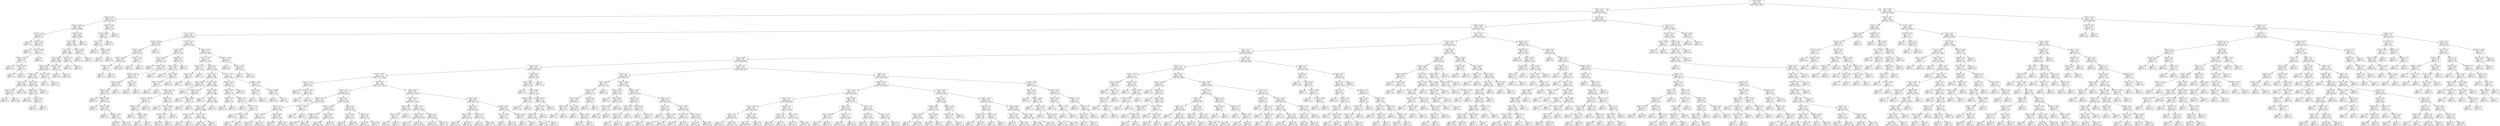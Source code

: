 digraph Tree {
node [shape=box] ;
0 [label="X[6] <= 0.098\ngini = 0.5\nsamples = 67836\nvalue = [33954, 33882]"] ;
1 [label="X[4] <= -0.197\ngini = 0.458\nsamples = 48766\nvalue = [31467, 17299]"] ;
0 -> 1 [labeldistance=2.5, labelangle=45, headlabel="True"] ;
2 [label="X[403] <= 0.001\ngini = 0.017\nsamples = 4013\nvalue = [34, 3979]"] ;
1 -> 2 ;
3 [label="X[348] <= -0.001\ngini = 0.008\nsamples = 3981\nvalue = [16, 3965]"] ;
2 -> 3 ;
4 [label="X[752] <= -0.0\ngini = 0.353\nsamples = 35\nvalue = [8, 27]"] ;
3 -> 4 ;
5 [label="gini = 0.0\nsamples = 2\nvalue = [2, 0]"] ;
4 -> 5 ;
6 [label="X[492] <= -0.0\ngini = 0.298\nsamples = 33\nvalue = [6, 27]"] ;
4 -> 6 ;
7 [label="gini = 0.0\nsamples = 2\nvalue = [2, 0]"] ;
6 -> 7 ;
8 [label="X[343] <= -0.001\ngini = 0.225\nsamples = 31\nvalue = [4, 27]"] ;
6 -> 8 ;
9 [label="X[443] <= 0.005\ngini = 0.128\nsamples = 29\nvalue = [2, 27]"] ;
8 -> 9 ;
10 [label="gini = 0.0\nsamples = 25\nvalue = [0, 25]"] ;
9 -> 10 ;
11 [label="X[283] <= 0.004\ngini = 0.5\nsamples = 4\nvalue = [2, 2]"] ;
9 -> 11 ;
12 [label="gini = 0.0\nsamples = 2\nvalue = [2, 0]"] ;
11 -> 12 ;
13 [label="gini = 0.0\nsamples = 2\nvalue = [0, 2]"] ;
11 -> 13 ;
14 [label="gini = 0.0\nsamples = 2\nvalue = [2, 0]"] ;
8 -> 14 ;
15 [label="X[48] <= 0.739\ngini = 0.004\nsamples = 3946\nvalue = [8, 3938]"] ;
3 -> 15 ;
16 [label="X[52] <= 0.693\ngini = 0.004\nsamples = 3945\nvalue = [7, 3938]"] ;
15 -> 16 ;
17 [label="X[14] <= 0.14\ngini = 0.003\nsamples = 3942\nvalue = [6, 3936]"] ;
16 -> 17 ;
18 [label="X[73] <= 0.031\ngini = 0.003\nsamples = 3935\nvalue = [5, 3930]"] ;
17 -> 18 ;
19 [label="X[423] <= 0.001\ngini = 0.002\nsamples = 3925\nvalue = [4, 3921]"] ;
18 -> 19 ;
20 [label="X[190] <= 0.0\ngini = 0.002\nsamples = 3913\nvalue = [3, 3910]"] ;
19 -> 20 ;
21 [label="X[15] <= -0.47\ngini = 0.001\nsamples = 3843\nvalue = [1, 3842]"] ;
20 -> 21 ;
22 [label="X[74] <= 0.006\ngini = 0.041\nsamples = 48\nvalue = [1, 47]"] ;
21 -> 22 ;
23 [label="gini = 0.5\nsamples = 2\nvalue = [1, 1]"] ;
22 -> 23 ;
24 [label="gini = 0.0\nsamples = 46\nvalue = [0, 46]"] ;
22 -> 24 ;
25 [label="gini = 0.0\nsamples = 3795\nvalue = [0, 3795]"] ;
21 -> 25 ;
26 [label="X[347] <= 0.0\ngini = 0.056\nsamples = 70\nvalue = [2, 68]"] ;
20 -> 26 ;
27 [label="X[345] <= 0.0\ngini = 0.029\nsamples = 68\nvalue = [1, 67]"] ;
26 -> 27 ;
28 [label="gini = 0.0\nsamples = 60\nvalue = [0, 60]"] ;
27 -> 28 ;
29 [label="X[1125] <= 0.0\ngini = 0.219\nsamples = 8\nvalue = [1, 7]"] ;
27 -> 29 ;
30 [label="gini = 0.0\nsamples = 6\nvalue = [0, 6]"] ;
29 -> 30 ;
31 [label="gini = 0.5\nsamples = 2\nvalue = [1, 1]"] ;
29 -> 31 ;
32 [label="gini = 0.5\nsamples = 2\nvalue = [1, 1]"] ;
26 -> 32 ;
33 [label="X[170] <= -0.001\ngini = 0.153\nsamples = 12\nvalue = [1, 11]"] ;
19 -> 33 ;
34 [label="gini = 0.0\nsamples = 1\nvalue = [1, 0]"] ;
33 -> 34 ;
35 [label="gini = 0.0\nsamples = 11\nvalue = [0, 11]"] ;
33 -> 35 ;
36 [label="X[106] <= -0.001\ngini = 0.18\nsamples = 10\nvalue = [1, 9]"] ;
18 -> 36 ;
37 [label="gini = 0.0\nsamples = 1\nvalue = [1, 0]"] ;
36 -> 37 ;
38 [label="gini = 0.0\nsamples = 9\nvalue = [0, 9]"] ;
36 -> 38 ;
39 [label="X[384] <= -0.0\ngini = 0.245\nsamples = 7\nvalue = [1, 6]"] ;
17 -> 39 ;
40 [label="gini = 0.0\nsamples = 1\nvalue = [1, 0]"] ;
39 -> 40 ;
41 [label="gini = 0.0\nsamples = 6\nvalue = [0, 6]"] ;
39 -> 41 ;
42 [label="X[150] <= 0.003\ngini = 0.444\nsamples = 3\nvalue = [1, 2]"] ;
16 -> 42 ;
43 [label="gini = 0.0\nsamples = 1\nvalue = [1, 0]"] ;
42 -> 43 ;
44 [label="gini = 0.0\nsamples = 2\nvalue = [0, 2]"] ;
42 -> 44 ;
45 [label="gini = 0.0\nsamples = 1\nvalue = [1, 0]"] ;
15 -> 45 ;
46 [label="X[199] <= -0.005\ngini = 0.492\nsamples = 32\nvalue = [18, 14]"] ;
2 -> 46 ;
47 [label="X[273] <= -0.005\ngini = 0.34\nsamples = 23\nvalue = [18, 5]"] ;
46 -> 47 ;
48 [label="X[717] <= 0.0\ngini = 0.5\nsamples = 10\nvalue = [5, 5]"] ;
47 -> 48 ;
49 [label="gini = 0.0\nsamples = 4\nvalue = [0, 4]"] ;
48 -> 49 ;
50 [label="X[115] <= 0.019\ngini = 0.278\nsamples = 6\nvalue = [5, 1]"] ;
48 -> 50 ;
51 [label="gini = 0.0\nsamples = 1\nvalue = [0, 1]"] ;
50 -> 51 ;
52 [label="gini = 0.0\nsamples = 5\nvalue = [5, 0]"] ;
50 -> 52 ;
53 [label="gini = 0.0\nsamples = 13\nvalue = [13, 0]"] ;
47 -> 53 ;
54 [label="gini = 0.0\nsamples = 9\nvalue = [0, 9]"] ;
46 -> 54 ;
55 [label="X[1] <= 0.503\ngini = 0.418\nsamples = 44753\nvalue = [31433, 13320]"] ;
1 -> 55 ;
56 [label="X[243] <= -0.007\ngini = 0.364\nsamples = 41124\nvalue = [31287, 9837]"] ;
55 -> 56 ;
57 [label="X[11] <= -0.027\ngini = 0.323\nsamples = 2643\nvalue = [535, 2108]"] ;
56 -> 57 ;
58 [label="X[234] <= 0.189\ngini = 0.049\nsamples = 238\nvalue = [232, 6]"] ;
57 -> 58 ;
59 [label="X[507] <= 0.027\ngini = 0.033\nsamples = 236\nvalue = [232, 4]"] ;
58 -> 59 ;
60 [label="X[755] <= -0.005\ngini = 0.009\nsamples = 231\nvalue = [230, 1]"] ;
59 -> 60 ;
61 [label="X[370] <= -0.001\ngini = 0.5\nsamples = 2\nvalue = [1, 1]"] ;
60 -> 61 ;
62 [label="gini = 0.0\nsamples = 1\nvalue = [0, 1]"] ;
61 -> 62 ;
63 [label="gini = 0.0\nsamples = 1\nvalue = [1, 0]"] ;
61 -> 63 ;
64 [label="gini = 0.0\nsamples = 229\nvalue = [229, 0]"] ;
60 -> 64 ;
65 [label="X[757] <= -0.001\ngini = 0.48\nsamples = 5\nvalue = [2, 3]"] ;
59 -> 65 ;
66 [label="gini = 0.0\nsamples = 2\nvalue = [2, 0]"] ;
65 -> 66 ;
67 [label="gini = 0.0\nsamples = 3\nvalue = [0, 3]"] ;
65 -> 67 ;
68 [label="gini = 0.0\nsamples = 2\nvalue = [0, 2]"] ;
58 -> 68 ;
69 [label="X[262] <= -0.012\ngini = 0.22\nsamples = 2405\nvalue = [303, 2102]"] ;
57 -> 69 ;
70 [label="X[734] <= 0.0\ngini = 0.401\nsamples = 173\nvalue = [125, 48]"] ;
69 -> 70 ;
71 [label="X[11] <= -0.019\ngini = 0.193\nsamples = 129\nvalue = [115, 14]"] ;
70 -> 71 ;
72 [label="gini = 0.0\nsamples = 3\nvalue = [0, 3]"] ;
71 -> 72 ;
73 [label="X[188] <= 0.043\ngini = 0.159\nsamples = 126\nvalue = [115, 11]"] ;
71 -> 73 ;
74 [label="X[175] <= 0.027\ngini = 0.135\nsamples = 124\nvalue = [115, 9]"] ;
73 -> 74 ;
75 [label="X[167] <= 0.029\ngini = 0.109\nsamples = 121\nvalue = [114, 7]"] ;
74 -> 75 ;
76 [label="X[118] <= -0.031\ngini = 0.095\nsamples = 120\nvalue = [114, 6]"] ;
75 -> 76 ;
77 [label="gini = 0.0\nsamples = 1\nvalue = [0, 1]"] ;
76 -> 77 ;
78 [label="X[408] <= -0.001\ngini = 0.081\nsamples = 119\nvalue = [114, 5]"] ;
76 -> 78 ;
79 [label="gini = 0.0\nsamples = 1\nvalue = [0, 1]"] ;
78 -> 79 ;
80 [label="X[244] <= -0.058\ngini = 0.065\nsamples = 118\nvalue = [114, 4]"] ;
78 -> 80 ;
81 [label="gini = 0.0\nsamples = 1\nvalue = [0, 1]"] ;
80 -> 81 ;
82 [label="X[248] <= -0.009\ngini = 0.05\nsamples = 117\nvalue = [114, 3]"] ;
80 -> 82 ;
83 [label="gini = 0.408\nsamples = 7\nvalue = [5, 2]"] ;
82 -> 83 ;
84 [label="gini = 0.018\nsamples = 110\nvalue = [109, 1]"] ;
82 -> 84 ;
85 [label="gini = 0.0\nsamples = 1\nvalue = [0, 1]"] ;
75 -> 85 ;
86 [label="X[157] <= -0.0\ngini = 0.444\nsamples = 3\nvalue = [1, 2]"] ;
74 -> 86 ;
87 [label="gini = 0.0\nsamples = 2\nvalue = [0, 2]"] ;
86 -> 87 ;
88 [label="gini = 0.0\nsamples = 1\nvalue = [1, 0]"] ;
86 -> 88 ;
89 [label="gini = 0.0\nsamples = 2\nvalue = [0, 2]"] ;
73 -> 89 ;
90 [label="X[1084] <= 0.0\ngini = 0.351\nsamples = 44\nvalue = [10, 34]"] ;
70 -> 90 ;
91 [label="X[91] <= 0.005\ngini = 0.188\nsamples = 38\nvalue = [4, 34]"] ;
90 -> 91 ;
92 [label="gini = 0.0\nsamples = 27\nvalue = [0, 27]"] ;
91 -> 92 ;
93 [label="X[52] <= 0.003\ngini = 0.463\nsamples = 11\nvalue = [4, 7]"] ;
91 -> 93 ;
94 [label="X[394] <= -0.003\ngini = 0.32\nsamples = 5\nvalue = [4, 1]"] ;
93 -> 94 ;
95 [label="gini = 0.0\nsamples = 4\nvalue = [4, 0]"] ;
94 -> 95 ;
96 [label="gini = 0.0\nsamples = 1\nvalue = [0, 1]"] ;
94 -> 96 ;
97 [label="gini = 0.0\nsamples = 6\nvalue = [0, 6]"] ;
93 -> 97 ;
98 [label="gini = 0.0\nsamples = 6\nvalue = [6, 0]"] ;
90 -> 98 ;
99 [label="X[262] <= 0.123\ngini = 0.147\nsamples = 2232\nvalue = [178, 2054]"] ;
69 -> 99 ;
100 [label="X[147] <= -0.087\ngini = 0.112\nsamples = 2177\nvalue = [130, 2047]"] ;
99 -> 100 ;
101 [label="X[232] <= -0.22\ngini = 0.111\nsamples = 34\nvalue = [32, 2]"] ;
100 -> 101 ;
102 [label="X[418] <= -0.0\ngini = 0.444\nsamples = 3\nvalue = [1, 2]"] ;
101 -> 102 ;
103 [label="gini = 0.0\nsamples = 1\nvalue = [1, 0]"] ;
102 -> 103 ;
104 [label="gini = 0.0\nsamples = 2\nvalue = [0, 2]"] ;
102 -> 104 ;
105 [label="gini = 0.0\nsamples = 31\nvalue = [31, 0]"] ;
101 -> 105 ;
106 [label="X[538] <= 0.0\ngini = 0.087\nsamples = 2143\nvalue = [98, 2045]"] ;
100 -> 106 ;
107 [label="X[221] <= -0.07\ngini = 0.045\nsamples = 2044\nvalue = [47, 1997]"] ;
106 -> 107 ;
108 [label="X[23] <= 0.071\ngini = 0.493\nsamples = 50\nvalue = [22, 28]"] ;
107 -> 108 ;
109 [label="X[536] <= 0.0\ngini = 0.388\nsamples = 38\nvalue = [10, 28]"] ;
108 -> 109 ;
110 [label="X[113] <= -0.023\ngini = 0.153\nsamples = 24\nvalue = [2, 22]"] ;
109 -> 110 ;
111 [label="X[602] <= -0.0\ngini = 0.48\nsamples = 5\nvalue = [2, 3]"] ;
110 -> 111 ;
112 [label="gini = 0.0\nsamples = 2\nvalue = [0, 2]"] ;
111 -> 112 ;
113 [label="X[338] <= 0.009\ngini = 0.444\nsamples = 3\nvalue = [2, 1]"] ;
111 -> 113 ;
114 [label="gini = 0.0\nsamples = 1\nvalue = [1, 0]"] ;
113 -> 114 ;
115 [label="gini = 0.5\nsamples = 2\nvalue = [1, 1]"] ;
113 -> 115 ;
116 [label="gini = 0.0\nsamples = 19\nvalue = [0, 19]"] ;
110 -> 116 ;
117 [label="X[619] <= 0.0\ngini = 0.49\nsamples = 14\nvalue = [8, 6]"] ;
109 -> 117 ;
118 [label="gini = 0.0\nsamples = 4\nvalue = [4, 0]"] ;
117 -> 118 ;
119 [label="X[137] <= 0.056\ngini = 0.48\nsamples = 10\nvalue = [4, 6]"] ;
117 -> 119 ;
120 [label="X[379] <= -0.002\ngini = 0.5\nsamples = 8\nvalue = [4, 4]"] ;
119 -> 120 ;
121 [label="gini = 0.444\nsamples = 6\nvalue = [2, 4]"] ;
120 -> 121 ;
122 [label="gini = 0.0\nsamples = 2\nvalue = [2, 0]"] ;
120 -> 122 ;
123 [label="gini = 0.0\nsamples = 2\nvalue = [0, 2]"] ;
119 -> 123 ;
124 [label="gini = 0.0\nsamples = 12\nvalue = [12, 0]"] ;
108 -> 124 ;
125 [label="X[179] <= -0.094\ngini = 0.025\nsamples = 1994\nvalue = [25, 1969]"] ;
107 -> 125 ;
126 [label="X[190] <= 0.001\ngini = 0.444\nsamples = 9\nvalue = [6, 3]"] ;
125 -> 126 ;
127 [label="gini = 0.0\nsamples = 5\nvalue = [5, 0]"] ;
126 -> 127 ;
128 [label="X[43] <= 0.002\ngini = 0.375\nsamples = 4\nvalue = [1, 3]"] ;
126 -> 128 ;
129 [label="gini = 0.0\nsamples = 3\nvalue = [0, 3]"] ;
128 -> 129 ;
130 [label="gini = 0.0\nsamples = 1\nvalue = [1, 0]"] ;
128 -> 130 ;
131 [label="X[222] <= -0.466\ngini = 0.019\nsamples = 1985\nvalue = [19, 1966]"] ;
125 -> 131 ;
132 [label="gini = 0.0\nsamples = 3\nvalue = [3, 0]"] ;
131 -> 132 ;
133 [label="X[246] <= 0.13\ngini = 0.016\nsamples = 1982\nvalue = [16, 1966]"] ;
131 -> 133 ;
134 [label="X[534] <= -0.007\ngini = 0.014\nsamples = 1980\nvalue = [14, 1966]"] ;
133 -> 134 ;
135 [label="X[426] <= 0.012\ngini = 0.5\nsamples = 6\nvalue = [3, 3]"] ;
134 -> 135 ;
136 [label="gini = 0.0\nsamples = 3\nvalue = [3, 0]"] ;
135 -> 136 ;
137 [label="gini = 0.0\nsamples = 3\nvalue = [0, 3]"] ;
135 -> 137 ;
138 [label="X[313] <= 0.155\ngini = 0.011\nsamples = 1974\nvalue = [11, 1963]"] ;
134 -> 138 ;
139 [label="gini = 0.01\nsamples = 1973\nvalue = [10, 1963]"] ;
138 -> 139 ;
140 [label="gini = 0.0\nsamples = 1\nvalue = [1, 0]"] ;
138 -> 140 ;
141 [label="gini = 0.0\nsamples = 2\nvalue = [2, 0]"] ;
133 -> 141 ;
142 [label="X[370] <= -0.001\ngini = 0.5\nsamples = 99\nvalue = [51, 48]"] ;
106 -> 142 ;
143 [label="X[208] <= 0.014\ngini = 0.332\nsamples = 57\nvalue = [45, 12]"] ;
142 -> 143 ;
144 [label="X[93] <= 0.024\ngini = 0.5\nsamples = 24\nvalue = [12, 12]"] ;
143 -> 144 ;
145 [label="X[435] <= 0.0\ngini = 0.18\nsamples = 10\nvalue = [1, 9]"] ;
144 -> 145 ;
146 [label="gini = 0.0\nsamples = 9\nvalue = [0, 9]"] ;
145 -> 146 ;
147 [label="gini = 0.0\nsamples = 1\nvalue = [1, 0]"] ;
145 -> 147 ;
148 [label="X[389] <= -0.0\ngini = 0.337\nsamples = 14\nvalue = [11, 3]"] ;
144 -> 148 ;
149 [label="gini = 0.0\nsamples = 2\nvalue = [0, 2]"] ;
148 -> 149 ;
150 [label="X[731] <= -0.0\ngini = 0.153\nsamples = 12\nvalue = [11, 1]"] ;
148 -> 150 ;
151 [label="gini = 0.0\nsamples = 10\nvalue = [10, 0]"] ;
150 -> 151 ;
152 [label="X[405] <= 0.0\ngini = 0.5\nsamples = 2\nvalue = [1, 1]"] ;
150 -> 152 ;
153 [label="gini = 0.0\nsamples = 1\nvalue = [1, 0]"] ;
152 -> 153 ;
154 [label="gini = 0.0\nsamples = 1\nvalue = [0, 1]"] ;
152 -> 154 ;
155 [label="gini = 0.0\nsamples = 33\nvalue = [33, 0]"] ;
143 -> 155 ;
156 [label="X[308] <= -0.001\ngini = 0.245\nsamples = 42\nvalue = [6, 36]"] ;
142 -> 156 ;
157 [label="X[534] <= 0.0\ngini = 0.408\nsamples = 7\nvalue = [5, 2]"] ;
156 -> 157 ;
158 [label="gini = 0.0\nsamples = 5\nvalue = [5, 0]"] ;
157 -> 158 ;
159 [label="gini = 0.0\nsamples = 2\nvalue = [0, 2]"] ;
157 -> 159 ;
160 [label="X[173] <= 0.002\ngini = 0.056\nsamples = 35\nvalue = [1, 34]"] ;
156 -> 160 ;
161 [label="gini = 0.0\nsamples = 34\nvalue = [0, 34]"] ;
160 -> 161 ;
162 [label="gini = 0.0\nsamples = 1\nvalue = [1, 0]"] ;
160 -> 162 ;
163 [label="X[459] <= -0.001\ngini = 0.222\nsamples = 55\nvalue = [48, 7]"] ;
99 -> 163 ;
164 [label="gini = 0.0\nsamples = 6\nvalue = [0, 6]"] ;
163 -> 164 ;
165 [label="X[33] <= -0.321\ngini = 0.04\nsamples = 49\nvalue = [48, 1]"] ;
163 -> 165 ;
166 [label="gini = 0.0\nsamples = 1\nvalue = [0, 1]"] ;
165 -> 166 ;
167 [label="gini = 0.0\nsamples = 48\nvalue = [48, 0]"] ;
165 -> 167 ;
168 [label="X[12] <= 0.313\ngini = 0.321\nsamples = 38481\nvalue = [30752, 7729]"] ;
56 -> 168 ;
169 [label="X[274] <= 0.001\ngini = 0.287\nsamples = 36771\nvalue = [30384, 6387]"] ;
168 -> 169 ;
170 [label="X[2] <= 0.719\ngini = 0.265\nsamples = 35906\nvalue = [30253, 5653]"] ;
169 -> 170 ;
171 [label="X[21] <= 0.008\ngini = 0.244\nsamples = 34114\nvalue = [29269, 4845]"] ;
170 -> 171 ;
172 [label="X[118] <= 0.178\ngini = 0.168\nsamples = 19158\nvalue = [17389, 1769]"] ;
171 -> 172 ;
173 [label="X[197] <= -0.033\ngini = 0.16\nsamples = 19003\nvalue = [17334, 1669]"] ;
172 -> 173 ;
174 [label="X[212] <= -0.12\ngini = 0.222\nsamples = 55\nvalue = [7, 48]"] ;
173 -> 174 ;
175 [label="gini = 0.0\nsamples = 6\nvalue = [6, 0]"] ;
174 -> 175 ;
176 [label="X[1097] <= -0.092\ngini = 0.04\nsamples = 49\nvalue = [1, 48]"] ;
174 -> 176 ;
177 [label="gini = 0.0\nsamples = 1\nvalue = [1, 0]"] ;
176 -> 177 ;
178 [label="gini = 0.0\nsamples = 48\nvalue = [0, 48]"] ;
176 -> 178 ;
179 [label="X[9] <= -0.29\ngini = 0.156\nsamples = 18948\nvalue = [17327, 1621]"] ;
173 -> 179 ;
180 [label="X[773] <= -0.0\ngini = 0.291\nsamples = 2557\nvalue = [2106, 451]"] ;
179 -> 180 ;
181 [label="X[398] <= 0.0\ngini = 0.168\nsamples = 963\nvalue = [874, 89]"] ;
180 -> 181 ;
182 [label="X[370] <= 0.0\ngini = 0.162\nsamples = 958\nvalue = [873, 85]"] ;
181 -> 182 ;
183 [label="X[24] <= -0.093\ngini = 0.117\nsamples = 721\nvalue = [676, 45]"] ;
182 -> 183 ;
184 [label="gini = 0.444\nsamples = 6\nvalue = [2, 4]"] ;
183 -> 184 ;
185 [label="gini = 0.108\nsamples = 715\nvalue = [674, 41]"] ;
183 -> 185 ;
186 [label="X[82] <= -0.042\ngini = 0.281\nsamples = 237\nvalue = [197, 40]"] ;
182 -> 186 ;
187 [label="gini = 0.444\nsamples = 6\nvalue = [2, 4]"] ;
186 -> 187 ;
188 [label="gini = 0.263\nsamples = 231\nvalue = [195, 36]"] ;
186 -> 188 ;
189 [label="X[372] <= -0.001\ngini = 0.32\nsamples = 5\nvalue = [1, 4]"] ;
181 -> 189 ;
190 [label="gini = 0.0\nsamples = 1\nvalue = [1, 0]"] ;
189 -> 190 ;
191 [label="gini = 0.0\nsamples = 4\nvalue = [0, 4]"] ;
189 -> 191 ;
192 [label="X[53] <= 0.011\ngini = 0.351\nsamples = 1594\nvalue = [1232, 362]"] ;
180 -> 192 ;
193 [label="X[162] <= -0.004\ngini = 0.318\nsamples = 1390\nvalue = [1114, 276]"] ;
192 -> 193 ;
194 [label="X[349] <= -0.001\ngini = 0.21\nsamples = 419\nvalue = [369, 50]"] ;
193 -> 194 ;
195 [label="gini = 0.486\nsamples = 12\nvalue = [5, 7]"] ;
194 -> 195 ;
196 [label="gini = 0.189\nsamples = 407\nvalue = [364, 43]"] ;
194 -> 196 ;
197 [label="X[164] <= 0.001\ngini = 0.357\nsamples = 971\nvalue = [745, 226]"] ;
193 -> 197 ;
198 [label="gini = 0.383\nsamples = 799\nvalue = [593, 206]"] ;
197 -> 198 ;
199 [label="gini = 0.206\nsamples = 172\nvalue = [152, 20]"] ;
197 -> 199 ;
200 [label="X[127] <= 0.0\ngini = 0.488\nsamples = 204\nvalue = [118, 86]"] ;
192 -> 200 ;
201 [label="X[37] <= -0.014\ngini = 0.494\nsamples = 121\nvalue = [54, 67]"] ;
200 -> 201 ;
202 [label="gini = 0.227\nsamples = 23\nvalue = [3, 20]"] ;
201 -> 202 ;
203 [label="gini = 0.499\nsamples = 98\nvalue = [51, 47]"] ;
201 -> 203 ;
204 [label="X[420] <= 0.0\ngini = 0.353\nsamples = 83\nvalue = [64, 19]"] ;
200 -> 204 ;
205 [label="gini = 0.281\nsamples = 71\nvalue = [59, 12]"] ;
204 -> 205 ;
206 [label="gini = 0.486\nsamples = 12\nvalue = [5, 7]"] ;
204 -> 206 ;
207 [label="X[36] <= 0.644\ngini = 0.133\nsamples = 16391\nvalue = [15221, 1170]"] ;
179 -> 207 ;
208 [label="X[260] <= -0.015\ngini = 0.12\nsamples = 15734\nvalue = [14722, 1012]"] ;
207 -> 208 ;
209 [label="X[8] <= -0.06\ngini = 0.291\nsamples = 34\nvalue = [6, 28]"] ;
208 -> 209 ;
210 [label="X[1112] <= 0.0\ngini = 0.245\nsamples = 7\nvalue = [6, 1]"] ;
209 -> 210 ;
211 [label="gini = 0.0\nsamples = 6\nvalue = [6, 0]"] ;
210 -> 211 ;
212 [label="gini = 0.0\nsamples = 1\nvalue = [0, 1]"] ;
210 -> 212 ;
213 [label="gini = 0.0\nsamples = 27\nvalue = [0, 27]"] ;
209 -> 213 ;
214 [label="X[454] <= 0.001\ngini = 0.117\nsamples = 15700\nvalue = [14716, 984]"] ;
208 -> 214 ;
215 [label="X[203] <= -0.185\ngini = 0.112\nsamples = 15479\nvalue = [14557, 922]"] ;
214 -> 215 ;
216 [label="gini = 0.18\nsamples = 10\nvalue = [1, 9]"] ;
215 -> 216 ;
217 [label="gini = 0.111\nsamples = 15469\nvalue = [14556, 913]"] ;
215 -> 217 ;
218 [label="X[463] <= 0.0\ngini = 0.404\nsamples = 221\nvalue = [159, 62]"] ;
214 -> 218 ;
219 [label="gini = 0.335\nsamples = 197\nvalue = [155, 42]"] ;
218 -> 219 ;
220 [label="gini = 0.278\nsamples = 24\nvalue = [4, 20]"] ;
218 -> 220 ;
221 [label="X[0] <= 1.297\ngini = 0.365\nsamples = 657\nvalue = [499, 158]"] ;
207 -> 221 ;
222 [label="X[365] <= 0.0\ngini = 0.321\nsamples = 607\nvalue = [485, 122]"] ;
221 -> 222 ;
223 [label="X[322] <= 0.001\ngini = 0.216\nsamples = 357\nvalue = [313, 44]"] ;
222 -> 223 ;
224 [label="gini = 0.106\nsamples = 267\nvalue = [252, 15]"] ;
223 -> 224 ;
225 [label="gini = 0.437\nsamples = 90\nvalue = [61, 29]"] ;
223 -> 225 ;
226 [label="X[1090] <= -0.0\ngini = 0.429\nsamples = 250\nvalue = [172, 78]"] ;
222 -> 226 ;
227 [label="gini = 0.0\nsamples = 60\nvalue = [60, 0]"] ;
226 -> 227 ;
228 [label="gini = 0.484\nsamples = 190\nvalue = [112, 78]"] ;
226 -> 228 ;
229 [label="X[18] <= 0.04\ngini = 0.403\nsamples = 50\nvalue = [14, 36]"] ;
221 -> 229 ;
230 [label="X[171] <= -0.001\ngini = 0.278\nsamples = 42\nvalue = [7, 35]"] ;
229 -> 230 ;
231 [label="gini = 0.0\nsamples = 3\nvalue = [3, 0]"] ;
230 -> 231 ;
232 [label="gini = 0.184\nsamples = 39\nvalue = [4, 35]"] ;
230 -> 232 ;
233 [label="X[286] <= 0.002\ngini = 0.219\nsamples = 8\nvalue = [7, 1]"] ;
229 -> 233 ;
234 [label="gini = 0.0\nsamples = 7\nvalue = [7, 0]"] ;
233 -> 234 ;
235 [label="gini = 0.0\nsamples = 1\nvalue = [0, 1]"] ;
233 -> 235 ;
236 [label="X[18] <= 0.033\ngini = 0.458\nsamples = 155\nvalue = [55, 100]"] ;
172 -> 236 ;
237 [label="X[0] <= -0.906\ngini = 0.399\nsamples = 138\nvalue = [38, 100]"] ;
236 -> 237 ;
238 [label="gini = 0.0\nsamples = 11\nvalue = [11, 0]"] ;
237 -> 238 ;
239 [label="X[9] <= -0.062\ngini = 0.335\nsamples = 127\nvalue = [27, 100]"] ;
237 -> 239 ;
240 [label="X[299] <= -0.001\ngini = 0.444\nsamples = 18\nvalue = [12, 6]"] ;
239 -> 240 ;
241 [label="gini = 0.0\nsamples = 12\nvalue = [12, 0]"] ;
240 -> 241 ;
242 [label="gini = 0.0\nsamples = 6\nvalue = [0, 6]"] ;
240 -> 242 ;
243 [label="X[122] <= -0.017\ngini = 0.237\nsamples = 109\nvalue = [15, 94]"] ;
239 -> 243 ;
244 [label="X[148] <= 0.066\ngini = 0.201\nsamples = 106\nvalue = [12, 94]"] ;
243 -> 244 ;
245 [label="X[556] <= 0.0\ngini = 0.174\nsamples = 104\nvalue = [10, 94]"] ;
244 -> 245 ;
246 [label="gini = 0.145\nsamples = 102\nvalue = [8, 94]"] ;
245 -> 246 ;
247 [label="gini = 0.0\nsamples = 2\nvalue = [2, 0]"] ;
245 -> 247 ;
248 [label="gini = 0.0\nsamples = 2\nvalue = [2, 0]"] ;
244 -> 248 ;
249 [label="gini = 0.0\nsamples = 3\nvalue = [3, 0]"] ;
243 -> 249 ;
250 [label="gini = 0.0\nsamples = 17\nvalue = [17, 0]"] ;
236 -> 250 ;
251 [label="X[158] <= -0.051\ngini = 0.327\nsamples = 14956\nvalue = [11880, 3076]"] ;
171 -> 251 ;
252 [label="X[773] <= -0.0\ngini = 0.482\nsamples = 692\nvalue = [280, 412]"] ;
251 -> 252 ;
253 [label="X[56] <= 0.576\ngini = 0.236\nsamples = 117\nvalue = [101, 16]"] ;
252 -> 253 ;
254 [label="X[255] <= 0.001\ngini = 0.19\nsamples = 113\nvalue = [101, 12]"] ;
253 -> 254 ;
255 [label="X[72] <= -0.036\ngini = 0.138\nsamples = 107\nvalue = [99, 8]"] ;
254 -> 255 ;
256 [label="X[495] <= 0.0\ngini = 0.486\nsamples = 12\nvalue = [7, 5]"] ;
255 -> 256 ;
257 [label="gini = 0.0\nsamples = 7\nvalue = [7, 0]"] ;
256 -> 257 ;
258 [label="gini = 0.0\nsamples = 5\nvalue = [0, 5]"] ;
256 -> 258 ;
259 [label="X[2] <= -0.683\ngini = 0.061\nsamples = 95\nvalue = [92, 3]"] ;
255 -> 259 ;
260 [label="gini = 0.0\nsamples = 1\nvalue = [0, 1]"] ;
259 -> 260 ;
261 [label="X[89] <= 0.598\ngini = 0.042\nsamples = 94\nvalue = [92, 2]"] ;
259 -> 261 ;
262 [label="gini = 0.021\nsamples = 93\nvalue = [92, 1]"] ;
261 -> 262 ;
263 [label="gini = 0.0\nsamples = 1\nvalue = [0, 1]"] ;
261 -> 263 ;
264 [label="X[446] <= -0.0\ngini = 0.444\nsamples = 6\nvalue = [2, 4]"] ;
254 -> 264 ;
265 [label="gini = 0.0\nsamples = 4\nvalue = [0, 4]"] ;
264 -> 265 ;
266 [label="gini = 0.0\nsamples = 2\nvalue = [2, 0]"] ;
264 -> 266 ;
267 [label="gini = 0.0\nsamples = 4\nvalue = [0, 4]"] ;
253 -> 267 ;
268 [label="X[259] <= -0.003\ngini = 0.429\nsamples = 575\nvalue = [179, 396]"] ;
252 -> 268 ;
269 [label="X[130] <= -0.139\ngini = 0.056\nsamples = 104\nvalue = [3, 101]"] ;
268 -> 269 ;
270 [label="gini = 0.0\nsamples = 2\nvalue = [2, 0]"] ;
269 -> 270 ;
271 [label="X[63] <= -0.055\ngini = 0.019\nsamples = 102\nvalue = [1, 101]"] ;
269 -> 271 ;
272 [label="X[80] <= 0.107\ngini = 0.142\nsamples = 13\nvalue = [1, 12]"] ;
271 -> 272 ;
273 [label="gini = 0.0\nsamples = 10\nvalue = [0, 10]"] ;
272 -> 273 ;
274 [label="gini = 0.444\nsamples = 3\nvalue = [1, 2]"] ;
272 -> 274 ;
275 [label="gini = 0.0\nsamples = 89\nvalue = [0, 89]"] ;
271 -> 275 ;
276 [label="X[269] <= -0.001\ngini = 0.468\nsamples = 471\nvalue = [176, 295]"] ;
268 -> 276 ;
277 [label="X[425] <= 0.0\ngini = 0.427\nsamples = 55\nvalue = [38, 17]"] ;
276 -> 277 ;
278 [label="X[755] <= 0.0\ngini = 0.325\nsamples = 44\nvalue = [35, 9]"] ;
277 -> 278 ;
279 [label="X[419] <= -0.0\ngini = 0.278\nsamples = 42\nvalue = [35, 7]"] ;
278 -> 279 ;
280 [label="gini = 0.0\nsamples = 2\nvalue = [0, 2]"] ;
279 -> 280 ;
281 [label="gini = 0.219\nsamples = 40\nvalue = [35, 5]"] ;
279 -> 281 ;
282 [label="gini = 0.0\nsamples = 2\nvalue = [0, 2]"] ;
278 -> 282 ;
283 [label="X[372] <= 0.0\ngini = 0.397\nsamples = 11\nvalue = [3, 8]"] ;
277 -> 283 ;
284 [label="gini = 0.0\nsamples = 7\nvalue = [0, 7]"] ;
283 -> 284 ;
285 [label="X[235] <= 0.0\ngini = 0.375\nsamples = 4\nvalue = [3, 1]"] ;
283 -> 285 ;
286 [label="gini = 0.5\nsamples = 2\nvalue = [1, 1]"] ;
285 -> 286 ;
287 [label="gini = 0.0\nsamples = 2\nvalue = [2, 0]"] ;
285 -> 287 ;
288 [label="X[226] <= -0.0\ngini = 0.443\nsamples = 416\nvalue = [138, 278]"] ;
276 -> 288 ;
289 [label="X[749] <= -0.0\ngini = 0.495\nsamples = 67\nvalue = [37, 30]"] ;
288 -> 289 ;
290 [label="gini = 0.0\nsamples = 11\nvalue = [11, 0]"] ;
289 -> 290 ;
291 [label="X[191] <= -0.031\ngini = 0.497\nsamples = 56\nvalue = [26, 30]"] ;
289 -> 291 ;
292 [label="gini = 0.0\nsamples = 6\nvalue = [6, 0]"] ;
291 -> 292 ;
293 [label="gini = 0.48\nsamples = 50\nvalue = [20, 30]"] ;
291 -> 293 ;
294 [label="X[93] <= -0.009\ngini = 0.411\nsamples = 349\nvalue = [101, 248]"] ;
288 -> 294 ;
295 [label="X[171] <= -0.004\ngini = 0.3\nsamples = 136\nvalue = [25, 111]"] ;
294 -> 295 ;
296 [label="gini = 0.484\nsamples = 17\nvalue = [7, 10]"] ;
295 -> 296 ;
297 [label="gini = 0.257\nsamples = 119\nvalue = [18, 101]"] ;
295 -> 297 ;
298 [label="X[1101] <= -0.0\ngini = 0.459\nsamples = 213\nvalue = [76, 137]"] ;
294 -> 298 ;
299 [label="gini = 0.316\nsamples = 61\nvalue = [12, 49]"] ;
298 -> 299 ;
300 [label="gini = 0.488\nsamples = 152\nvalue = [64, 88]"] ;
298 -> 300 ;
301 [label="X[445] <= 0.0\ngini = 0.304\nsamples = 14264\nvalue = [11600, 2664]"] ;
251 -> 301 ;
302 [label="X[208] <= 0.004\ngini = 0.291\nsamples = 14047\nvalue = [11565, 2482]"] ;
301 -> 302 ;
303 [label="X[7] <= 0.228\ngini = 0.238\nsamples = 10541\nvalue = [9084, 1457]"] ;
302 -> 303 ;
304 [label="X[35] <= 0.577\ngini = 0.212\nsamples = 9846\nvalue = [8660, 1186]"] ;
303 -> 304 ;
305 [label="X[10] <= -0.309\ngini = 0.19\nsamples = 9341\nvalue = [8350, 991]"] ;
304 -> 305 ;
306 [label="X[314] <= -0.0\ngini = 0.404\nsamples = 488\nvalue = [351, 137]"] ;
305 -> 306 ;
307 [label="gini = 0.211\nsamples = 209\nvalue = [184, 25]"] ;
306 -> 307 ;
308 [label="gini = 0.481\nsamples = 279\nvalue = [167, 112]"] ;
306 -> 308 ;
309 [label="X[242] <= 0.006\ngini = 0.174\nsamples = 8853\nvalue = [7999, 854]"] ;
305 -> 309 ;
310 [label="gini = 0.17\nsamples = 8818\nvalue = [7991, 827]"] ;
309 -> 310 ;
311 [label="gini = 0.353\nsamples = 35\nvalue = [8, 27]"] ;
309 -> 311 ;
312 [label="X[245] <= -0.0\ngini = 0.474\nsamples = 505\nvalue = [310, 195]"] ;
304 -> 312 ;
313 [label="X[762] <= -0.0\ngini = 0.326\nsamples = 195\nvalue = [155, 40]"] ;
312 -> 313 ;
314 [label="gini = 0.488\nsamples = 52\nvalue = [30, 22]"] ;
313 -> 314 ;
315 [label="gini = 0.22\nsamples = 143\nvalue = [125, 18]"] ;
313 -> 315 ;
316 [label="X[44] <= -0.011\ngini = 0.5\nsamples = 310\nvalue = [155, 155]"] ;
312 -> 316 ;
317 [label="gini = 0.337\nsamples = 56\nvalue = [44, 12]"] ;
316 -> 317 ;
318 [label="gini = 0.492\nsamples = 254\nvalue = [111, 143]"] ;
316 -> 318 ;
319 [label="X[96] <= 0.002\ngini = 0.476\nsamples = 695\nvalue = [424, 271]"] ;
303 -> 319 ;
320 [label="X[291] <= -0.0\ngini = 0.499\nsamples = 510\nvalue = [264, 246]"] ;
319 -> 320 ;
321 [label="X[18] <= -0.008\ngini = 0.161\nsamples = 34\nvalue = [31, 3]"] ;
320 -> 321 ;
322 [label="gini = 0.0\nsamples = 1\nvalue = [0, 1]"] ;
321 -> 322 ;
323 [label="gini = 0.114\nsamples = 33\nvalue = [31, 2]"] ;
321 -> 323 ;
324 [label="X[1092] <= -0.0\ngini = 0.5\nsamples = 476\nvalue = [233, 243]"] ;
320 -> 324 ;
325 [label="gini = 0.49\nsamples = 328\nvalue = [141, 187]"] ;
324 -> 325 ;
326 [label="gini = 0.47\nsamples = 148\nvalue = [92, 56]"] ;
324 -> 326 ;
327 [label="X[612] <= 0.0\ngini = 0.234\nsamples = 185\nvalue = [160, 25]"] ;
319 -> 327 ;
328 [label="X[720] <= 0.0\ngini = 0.128\nsamples = 146\nvalue = [136, 10]"] ;
327 -> 328 ;
329 [label="gini = 0.42\nsamples = 20\nvalue = [14, 6]"] ;
328 -> 329 ;
330 [label="gini = 0.061\nsamples = 126\nvalue = [122, 4]"] ;
328 -> 330 ;
331 [label="X[127] <= -0.0\ngini = 0.473\nsamples = 39\nvalue = [24, 15]"] ;
327 -> 331 ;
332 [label="gini = 0.375\nsamples = 8\nvalue = [2, 6]"] ;
331 -> 332 ;
333 [label="gini = 0.412\nsamples = 31\nvalue = [22, 9]"] ;
331 -> 333 ;
334 [label="X[57] <= -0.024\ngini = 0.414\nsamples = 3506\nvalue = [2481, 1025]"] ;
302 -> 334 ;
335 [label="X[63] <= 0.315\ngini = 0.097\nsamples = 449\nvalue = [426, 23]"] ;
334 -> 335 ;
336 [label="X[148] <= 0.041\ngini = 0.075\nsamples = 438\nvalue = [421, 17]"] ;
335 -> 336 ;
337 [label="X[94] <= -0.333\ngini = 0.063\nsamples = 433\nvalue = [419, 14]"] ;
336 -> 337 ;
338 [label="gini = 0.0\nsamples = 1\nvalue = [0, 1]"] ;
337 -> 338 ;
339 [label="gini = 0.058\nsamples = 432\nvalue = [419, 13]"] ;
337 -> 339 ;
340 [label="X[62] <= -0.092\ngini = 0.48\nsamples = 5\nvalue = [2, 3]"] ;
336 -> 340 ;
341 [label="gini = 0.444\nsamples = 3\nvalue = [2, 1]"] ;
340 -> 341 ;
342 [label="gini = 0.0\nsamples = 2\nvalue = [0, 2]"] ;
340 -> 342 ;
343 [label="X[1087] <= -0.0\ngini = 0.496\nsamples = 11\nvalue = [5, 6]"] ;
335 -> 343 ;
344 [label="X[1070] <= -0.0\ngini = 0.278\nsamples = 6\nvalue = [5, 1]"] ;
343 -> 344 ;
345 [label="gini = 0.0\nsamples = 1\nvalue = [0, 1]"] ;
344 -> 345 ;
346 [label="gini = 0.0\nsamples = 5\nvalue = [5, 0]"] ;
344 -> 346 ;
347 [label="gini = 0.0\nsamples = 5\nvalue = [0, 5]"] ;
343 -> 347 ;
348 [label="X[204] <= -0.053\ngini = 0.441\nsamples = 3057\nvalue = [2055, 1002]"] ;
334 -> 348 ;
349 [label="X[362] <= -0.0\ngini = 0.167\nsamples = 76\nvalue = [7, 69]"] ;
348 -> 349 ;
350 [label="X[1128] <= -0.0\ngini = 0.029\nsamples = 69\nvalue = [1, 68]"] ;
349 -> 350 ;
351 [label="gini = 0.0\nsamples = 57\nvalue = [0, 57]"] ;
350 -> 351 ;
352 [label="gini = 0.153\nsamples = 12\nvalue = [1, 11]"] ;
350 -> 352 ;
353 [label="X[728] <= -0.0\ngini = 0.245\nsamples = 7\nvalue = [6, 1]"] ;
349 -> 353 ;
354 [label="gini = 0.0\nsamples = 5\nvalue = [5, 0]"] ;
353 -> 354 ;
355 [label="gini = 0.5\nsamples = 2\nvalue = [1, 1]"] ;
353 -> 355 ;
356 [label="X[93] <= -0.069\ngini = 0.43\nsamples = 2981\nvalue = [2048, 933]"] ;
348 -> 356 ;
357 [label="X[50] <= -0.042\ngini = 0.498\nsamples = 357\nvalue = [167, 190]"] ;
356 -> 357 ;
358 [label="gini = 0.198\nsamples = 27\nvalue = [24, 3]"] ;
357 -> 358 ;
359 [label="gini = 0.491\nsamples = 330\nvalue = [143, 187]"] ;
357 -> 359 ;
360 [label="X[58] <= 0.002\ngini = 0.406\nsamples = 2624\nvalue = [1881, 743]"] ;
356 -> 360 ;
361 [label="gini = 0.438\nsamples = 2006\nvalue = [1357, 649]"] ;
360 -> 361 ;
362 [label="gini = 0.258\nsamples = 618\nvalue = [524, 94]"] ;
360 -> 362 ;
363 [label="X[474] <= 0.006\ngini = 0.271\nsamples = 217\nvalue = [35, 182]"] ;
301 -> 363 ;
364 [label="X[46] <= -0.045\ngini = 0.095\nsamples = 181\nvalue = [9, 172]"] ;
363 -> 364 ;
365 [label="gini = 0.0\nsamples = 5\nvalue = [5, 0]"] ;
364 -> 365 ;
366 [label="X[194] <= -0.008\ngini = 0.044\nsamples = 176\nvalue = [4, 172]"] ;
364 -> 366 ;
367 [label="gini = 0.0\nsamples = 1\nvalue = [1, 0]"] ;
366 -> 367 ;
368 [label="X[38] <= -0.145\ngini = 0.034\nsamples = 175\nvalue = [3, 172]"] ;
366 -> 368 ;
369 [label="gini = 0.0\nsamples = 1\nvalue = [1, 0]"] ;
368 -> 369 ;
370 [label="X[125] <= 0.198\ngini = 0.023\nsamples = 174\nvalue = [2, 172]"] ;
368 -> 370 ;
371 [label="gini = 0.0\nsamples = 163\nvalue = [0, 163]"] ;
370 -> 371 ;
372 [label="gini = 0.298\nsamples = 11\nvalue = [2, 9]"] ;
370 -> 372 ;
373 [label="X[191] <= 0.073\ngini = 0.401\nsamples = 36\nvalue = [26, 10]"] ;
363 -> 373 ;
374 [label="X[190] <= 0.031\ngini = 0.091\nsamples = 21\nvalue = [20, 1]"] ;
373 -> 374 ;
375 [label="gini = 0.0\nsamples = 19\nvalue = [19, 0]"] ;
374 -> 375 ;
376 [label="X[180] <= -0.003\ngini = 0.5\nsamples = 2\nvalue = [1, 1]"] ;
374 -> 376 ;
377 [label="gini = 0.0\nsamples = 1\nvalue = [0, 1]"] ;
376 -> 377 ;
378 [label="gini = 0.0\nsamples = 1\nvalue = [1, 0]"] ;
376 -> 378 ;
379 [label="X[492] <= -0.0\ngini = 0.48\nsamples = 15\nvalue = [6, 9]"] ;
373 -> 379 ;
380 [label="gini = 0.0\nsamples = 3\nvalue = [0, 3]"] ;
379 -> 380 ;
381 [label="X[628] <= -0.0\ngini = 0.5\nsamples = 12\nvalue = [6, 6]"] ;
379 -> 381 ;
382 [label="X[623] <= 0.0\ngini = 0.48\nsamples = 10\nvalue = [4, 6]"] ;
381 -> 382 ;
383 [label="gini = 0.49\nsamples = 7\nvalue = [4, 3]"] ;
382 -> 383 ;
384 [label="gini = 0.0\nsamples = 3\nvalue = [0, 3]"] ;
382 -> 384 ;
385 [label="gini = 0.0\nsamples = 2\nvalue = [2, 0]"] ;
381 -> 385 ;
386 [label="X[23] <= 0.007\ngini = 0.495\nsamples = 1792\nvalue = [984, 808]"] ;
170 -> 386 ;
387 [label="X[279] <= -0.0\ngini = 0.485\nsamples = 1632\nvalue = [958, 674]"] ;
386 -> 387 ;
388 [label="X[32] <= -0.249\ngini = 0.13\nsamples = 143\nvalue = [133, 10]"] ;
387 -> 388 ;
389 [label="X[212] <= 0.006\ngini = 0.444\nsamples = 9\nvalue = [3, 6]"] ;
388 -> 389 ;
390 [label="gini = 0.0\nsamples = 4\nvalue = [0, 4]"] ;
389 -> 390 ;
391 [label="X[401] <= -0.0\ngini = 0.48\nsamples = 5\nvalue = [3, 2]"] ;
389 -> 391 ;
392 [label="X[557] <= -0.0\ngini = 0.444\nsamples = 3\nvalue = [1, 2]"] ;
391 -> 392 ;
393 [label="gini = 0.0\nsamples = 1\nvalue = [0, 1]"] ;
392 -> 393 ;
394 [label="X[1120] <= -0.0\ngini = 0.5\nsamples = 2\nvalue = [1, 1]"] ;
392 -> 394 ;
395 [label="gini = 0.0\nsamples = 1\nvalue = [0, 1]"] ;
394 -> 395 ;
396 [label="gini = 0.0\nsamples = 1\nvalue = [1, 0]"] ;
394 -> 396 ;
397 [label="gini = 0.0\nsamples = 2\nvalue = [2, 0]"] ;
391 -> 397 ;
398 [label="X[315] <= -0.013\ngini = 0.058\nsamples = 134\nvalue = [130, 4]"] ;
388 -> 398 ;
399 [label="gini = 0.0\nsamples = 2\nvalue = [0, 2]"] ;
398 -> 399 ;
400 [label="X[188] <= 0.043\ngini = 0.03\nsamples = 132\nvalue = [130, 2]"] ;
398 -> 400 ;
401 [label="X[1075] <= -0.002\ngini = 0.015\nsamples = 131\nvalue = [130, 1]"] ;
400 -> 401 ;
402 [label="gini = 0.0\nsamples = 1\nvalue = [0, 1]"] ;
401 -> 402 ;
403 [label="gini = 0.0\nsamples = 130\nvalue = [130, 0]"] ;
401 -> 403 ;
404 [label="gini = 0.0\nsamples = 1\nvalue = [0, 1]"] ;
400 -> 404 ;
405 [label="X[40] <= -0.021\ngini = 0.494\nsamples = 1489\nvalue = [825, 664]"] ;
387 -> 405 ;
406 [label="X[21] <= -0.061\ngini = 0.242\nsamples = 64\nvalue = [55, 9]"] ;
405 -> 406 ;
407 [label="gini = 0.0\nsamples = 13\nvalue = [13, 0]"] ;
406 -> 407 ;
408 [label="X[460] <= 0.0\ngini = 0.291\nsamples = 51\nvalue = [42, 9]"] ;
406 -> 408 ;
409 [label="gini = 0.0\nsamples = 1\nvalue = [0, 1]"] ;
408 -> 409 ;
410 [label="X[65] <= 0.034\ngini = 0.269\nsamples = 50\nvalue = [42, 8]"] ;
408 -> 410 ;
411 [label="X[334] <= 0.003\ngini = 0.328\nsamples = 29\nvalue = [23, 6]"] ;
410 -> 411 ;
412 [label="gini = 0.0\nsamples = 1\nvalue = [0, 1]"] ;
411 -> 412 ;
413 [label="X[369] <= 0.0\ngini = 0.293\nsamples = 28\nvalue = [23, 5]"] ;
411 -> 413 ;
414 [label="gini = 0.33\nsamples = 24\nvalue = [19, 5]"] ;
413 -> 414 ;
415 [label="gini = 0.0\nsamples = 4\nvalue = [4, 0]"] ;
413 -> 415 ;
416 [label="X[472] <= -0.001\ngini = 0.172\nsamples = 21\nvalue = [19, 2]"] ;
410 -> 416 ;
417 [label="gini = 0.0\nsamples = 8\nvalue = [8, 0]"] ;
416 -> 417 ;
418 [label="X[32] <= 0.04\ngini = 0.26\nsamples = 13\nvalue = [11, 2]"] ;
416 -> 418 ;
419 [label="gini = 0.165\nsamples = 11\nvalue = [10, 1]"] ;
418 -> 419 ;
420 [label="gini = 0.5\nsamples = 2\nvalue = [1, 1]"] ;
418 -> 420 ;
421 [label="X[26] <= 0.006\ngini = 0.497\nsamples = 1425\nvalue = [770, 655]"] ;
405 -> 421 ;
422 [label="X[353] <= 0.002\ngini = 0.5\nsamples = 877\nvalue = [435, 442]"] ;
421 -> 422 ;
423 [label="X[297] <= 0.0\ngini = 0.5\nsamples = 849\nvalue = [412, 437]"] ;
422 -> 423 ;
424 [label="X[492] <= -0.0\ngini = 0.489\nsamples = 452\nvalue = [192, 260]"] ;
423 -> 424 ;
425 [label="gini = 0.0\nsamples = 11\nvalue = [0, 11]"] ;
424 -> 425 ;
426 [label="X[508] <= 0.0\ngini = 0.492\nsamples = 441\nvalue = [192, 249]"] ;
424 -> 426 ;
427 [label="gini = 0.0\nsamples = 7\nvalue = [7, 0]"] ;
426 -> 427 ;
428 [label="gini = 0.489\nsamples = 434\nvalue = [185, 249]"] ;
426 -> 428 ;
429 [label="X[361] <= 0.0\ngini = 0.494\nsamples = 397\nvalue = [220, 177]"] ;
423 -> 429 ;
430 [label="X[532] <= 0.0\ngini = 0.165\nsamples = 22\nvalue = [20, 2]"] ;
429 -> 430 ;
431 [label="gini = 0.095\nsamples = 20\nvalue = [19, 1]"] ;
430 -> 431 ;
432 [label="gini = 0.5\nsamples = 2\nvalue = [1, 1]"] ;
430 -> 432 ;
433 [label="X[722] <= -0.0\ngini = 0.498\nsamples = 375\nvalue = [200, 175]"] ;
429 -> 433 ;
434 [label="gini = 0.494\nsamples = 142\nvalue = [63, 79]"] ;
433 -> 434 ;
435 [label="gini = 0.485\nsamples = 233\nvalue = [137, 96]"] ;
433 -> 435 ;
436 [label="X[600] <= -0.0\ngini = 0.293\nsamples = 28\nvalue = [23, 5]"] ;
422 -> 436 ;
437 [label="X[214] <= -0.017\ngini = 0.444\nsamples = 3\nvalue = [1, 2]"] ;
436 -> 437 ;
438 [label="gini = 0.0\nsamples = 1\nvalue = [1, 0]"] ;
437 -> 438 ;
439 [label="gini = 0.0\nsamples = 2\nvalue = [0, 2]"] ;
437 -> 439 ;
440 [label="X[499] <= -0.0\ngini = 0.211\nsamples = 25\nvalue = [22, 3]"] ;
436 -> 440 ;
441 [label="gini = 0.0\nsamples = 1\nvalue = [0, 1]"] ;
440 -> 441 ;
442 [label="X[344] <= 0.001\ngini = 0.153\nsamples = 24\nvalue = [22, 2]"] ;
440 -> 442 ;
443 [label="gini = 0.0\nsamples = 16\nvalue = [16, 0]"] ;
442 -> 443 ;
444 [label="gini = 0.375\nsamples = 8\nvalue = [6, 2]"] ;
442 -> 444 ;
445 [label="X[311] <= -0.0\ngini = 0.475\nsamples = 548\nvalue = [335, 213]"] ;
421 -> 445 ;
446 [label="X[476] <= -0.0\ngini = 0.231\nsamples = 15\nvalue = [2, 13]"] ;
445 -> 446 ;
447 [label="gini = 0.0\nsamples = 1\nvalue = [1, 0]"] ;
446 -> 447 ;
448 [label="X[233] <= -0.0\ngini = 0.133\nsamples = 14\nvalue = [1, 13]"] ;
446 -> 448 ;
449 [label="gini = 0.0\nsamples = 7\nvalue = [0, 7]"] ;
448 -> 449 ;
450 [label="X[1086] <= 0.0\ngini = 0.245\nsamples = 7\nvalue = [1, 6]"] ;
448 -> 450 ;
451 [label="gini = 0.5\nsamples = 2\nvalue = [1, 1]"] ;
450 -> 451 ;
452 [label="gini = 0.0\nsamples = 5\nvalue = [0, 5]"] ;
450 -> 452 ;
453 [label="X[114] <= 0.001\ngini = 0.469\nsamples = 533\nvalue = [333, 200]"] ;
445 -> 453 ;
454 [label="X[454] <= -0.0\ngini = 0.482\nsamples = 459\nvalue = [273, 186]"] ;
453 -> 454 ;
455 [label="gini = 0.0\nsamples = 14\nvalue = [14, 0]"] ;
454 -> 455 ;
456 [label="X[19] <= -0.007\ngini = 0.487\nsamples = 445\nvalue = [259, 186]"] ;
454 -> 456 ;
457 [label="gini = 0.495\nsamples = 357\nvalue = [197, 160]"] ;
456 -> 457 ;
458 [label="gini = 0.416\nsamples = 88\nvalue = [62, 26]"] ;
456 -> 458 ;
459 [label="X[497] <= -0.0\ngini = 0.307\nsamples = 74\nvalue = [60, 14]"] ;
453 -> 459 ;
460 [label="X[528] <= -0.0\ngini = 0.358\nsamples = 60\nvalue = [46, 14]"] ;
459 -> 460 ;
461 [label="gini = 0.49\nsamples = 14\nvalue = [8, 6]"] ;
460 -> 461 ;
462 [label="gini = 0.287\nsamples = 46\nvalue = [38, 8]"] ;
460 -> 462 ;
463 [label="gini = 0.0\nsamples = 14\nvalue = [14, 0]"] ;
459 -> 463 ;
464 [label="X[363] <= 0.0\ngini = 0.272\nsamples = 160\nvalue = [26, 134]"] ;
386 -> 464 ;
465 [label="X[743] <= 0.0\ngini = 0.051\nsamples = 77\nvalue = [2, 75]"] ;
464 -> 465 ;
466 [label="gini = 0.0\nsamples = 60\nvalue = [0, 60]"] ;
465 -> 466 ;
467 [label="X[127] <= 0.794\ngini = 0.208\nsamples = 17\nvalue = [2, 15]"] ;
465 -> 467 ;
468 [label="gini = 0.0\nsamples = 1\nvalue = [1, 0]"] ;
467 -> 468 ;
469 [label="X[171] <= 0.004\ngini = 0.117\nsamples = 16\nvalue = [1, 15]"] ;
467 -> 469 ;
470 [label="gini = 0.0\nsamples = 11\nvalue = [0, 11]"] ;
469 -> 470 ;
471 [label="X[146] <= -0.084\ngini = 0.32\nsamples = 5\nvalue = [1, 4]"] ;
469 -> 471 ;
472 [label="gini = 0.0\nsamples = 1\nvalue = [1, 0]"] ;
471 -> 472 ;
473 [label="gini = 0.0\nsamples = 4\nvalue = [0, 4]"] ;
471 -> 473 ;
474 [label="X[337] <= 0.0\ngini = 0.411\nsamples = 83\nvalue = [24, 59]"] ;
464 -> 474 ;
475 [label="X[437] <= 0.0\ngini = 0.387\nsamples = 80\nvalue = [21, 59]"] ;
474 -> 475 ;
476 [label="X[541] <= 0.0\ngini = 0.211\nsamples = 25\nvalue = [3, 22]"] ;
475 -> 476 ;
477 [label="gini = 0.0\nsamples = 12\nvalue = [0, 12]"] ;
476 -> 477 ;
478 [label="X[456] <= 0.0\ngini = 0.355\nsamples = 13\nvalue = [3, 10]"] ;
476 -> 478 ;
479 [label="X[418] <= -0.0\ngini = 0.444\nsamples = 9\nvalue = [3, 6]"] ;
478 -> 479 ;
480 [label="gini = 0.0\nsamples = 1\nvalue = [1, 0]"] ;
479 -> 480 ;
481 [label="X[124] <= -0.03\ngini = 0.375\nsamples = 8\nvalue = [2, 6]"] ;
479 -> 481 ;
482 [label="gini = 0.0\nsamples = 3\nvalue = [0, 3]"] ;
481 -> 482 ;
483 [label="gini = 0.48\nsamples = 5\nvalue = [2, 3]"] ;
481 -> 483 ;
484 [label="gini = 0.0\nsamples = 4\nvalue = [0, 4]"] ;
478 -> 484 ;
485 [label="X[624] <= -0.0\ngini = 0.44\nsamples = 55\nvalue = [18, 37]"] ;
475 -> 485 ;
486 [label="X[491] <= -0.0\ngini = 0.499\nsamples = 29\nvalue = [14, 15]"] ;
485 -> 486 ;
487 [label="X[502] <= -0.0\ngini = 0.48\nsamples = 25\nvalue = [10, 15]"] ;
486 -> 487 ;
488 [label="X[1087] <= -0.0\ngini = 0.434\nsamples = 22\nvalue = [7, 15]"] ;
487 -> 488 ;
489 [label="gini = 0.475\nsamples = 18\nvalue = [7, 11]"] ;
488 -> 489 ;
490 [label="gini = 0.0\nsamples = 4\nvalue = [0, 4]"] ;
488 -> 490 ;
491 [label="gini = 0.0\nsamples = 3\nvalue = [3, 0]"] ;
487 -> 491 ;
492 [label="gini = 0.0\nsamples = 4\nvalue = [4, 0]"] ;
486 -> 492 ;
493 [label="X[293] <= -0.0\ngini = 0.26\nsamples = 26\nvalue = [4, 22]"] ;
485 -> 493 ;
494 [label="X[383] <= 0.0\ngini = 0.117\nsamples = 16\nvalue = [1, 15]"] ;
493 -> 494 ;
495 [label="gini = 0.0\nsamples = 10\nvalue = [0, 10]"] ;
494 -> 495 ;
496 [label="X[391] <= 0.0\ngini = 0.278\nsamples = 6\nvalue = [1, 5]"] ;
494 -> 496 ;
497 [label="gini = 0.0\nsamples = 1\nvalue = [1, 0]"] ;
496 -> 497 ;
498 [label="gini = 0.0\nsamples = 5\nvalue = [0, 5]"] ;
496 -> 498 ;
499 [label="X[463] <= 0.0\ngini = 0.42\nsamples = 10\nvalue = [3, 7]"] ;
493 -> 499 ;
500 [label="gini = 0.0\nsamples = 3\nvalue = [0, 3]"] ;
499 -> 500 ;
501 [label="X[619] <= -0.0\ngini = 0.49\nsamples = 7\nvalue = [3, 4]"] ;
499 -> 501 ;
502 [label="gini = 0.444\nsamples = 6\nvalue = [2, 4]"] ;
501 -> 502 ;
503 [label="gini = 0.0\nsamples = 1\nvalue = [1, 0]"] ;
501 -> 503 ;
504 [label="gini = 0.0\nsamples = 3\nvalue = [3, 0]"] ;
474 -> 504 ;
505 [label="X[242] <= 0.002\ngini = 0.257\nsamples = 865\nvalue = [131, 734]"] ;
169 -> 505 ;
506 [label="X[355] <= 0.0\ngini = 0.498\nsamples = 197\nvalue = [104, 93]"] ;
505 -> 506 ;
507 [label="X[343] <= -0.007\ngini = 0.396\nsamples = 136\nvalue = [99, 37]"] ;
506 -> 507 ;
508 [label="X[325] <= 0.013\ngini = 0.308\nsamples = 21\nvalue = [4, 17]"] ;
507 -> 508 ;
509 [label="gini = 0.0\nsamples = 3\nvalue = [3, 0]"] ;
508 -> 509 ;
510 [label="X[718] <= 0.0\ngini = 0.105\nsamples = 18\nvalue = [1, 17]"] ;
508 -> 510 ;
511 [label="gini = 0.0\nsamples = 16\nvalue = [0, 16]"] ;
510 -> 511 ;
512 [label="gini = 0.5\nsamples = 2\nvalue = [1, 1]"] ;
510 -> 512 ;
513 [label="X[751] <= 0.0\ngini = 0.287\nsamples = 115\nvalue = [95, 20]"] ;
507 -> 513 ;
514 [label="X[414] <= 0.004\ngini = 0.182\nsamples = 99\nvalue = [89, 10]"] ;
513 -> 514 ;
515 [label="X[471] <= -0.004\ngini = 0.118\nsamples = 95\nvalue = [89, 6]"] ;
514 -> 515 ;
516 [label="X[334] <= -0.009\ngini = 0.494\nsamples = 9\nvalue = [5, 4]"] ;
515 -> 516 ;
517 [label="gini = 0.0\nsamples = 3\nvalue = [0, 3]"] ;
516 -> 517 ;
518 [label="X[492] <= -0.002\ngini = 0.278\nsamples = 6\nvalue = [5, 1]"] ;
516 -> 518 ;
519 [label="gini = 0.0\nsamples = 1\nvalue = [0, 1]"] ;
518 -> 519 ;
520 [label="gini = 0.0\nsamples = 5\nvalue = [5, 0]"] ;
518 -> 520 ;
521 [label="X[283] <= -0.01\ngini = 0.045\nsamples = 86\nvalue = [84, 2]"] ;
515 -> 521 ;
522 [label="gini = 0.0\nsamples = 1\nvalue = [0, 1]"] ;
521 -> 522 ;
523 [label="X[248] <= -0.009\ngini = 0.023\nsamples = 85\nvalue = [84, 1]"] ;
521 -> 523 ;
524 [label="X[457] <= 0.0\ngini = 0.375\nsamples = 4\nvalue = [3, 1]"] ;
523 -> 524 ;
525 [label="gini = 0.0\nsamples = 1\nvalue = [0, 1]"] ;
524 -> 525 ;
526 [label="gini = 0.0\nsamples = 3\nvalue = [3, 0]"] ;
524 -> 526 ;
527 [label="gini = 0.0\nsamples = 81\nvalue = [81, 0]"] ;
523 -> 527 ;
528 [label="gini = 0.0\nsamples = 4\nvalue = [0, 4]"] ;
514 -> 528 ;
529 [label="X[7] <= 0.145\ngini = 0.469\nsamples = 16\nvalue = [6, 10]"] ;
513 -> 529 ;
530 [label="X[96] <= -0.007\ngini = 0.278\nsamples = 12\nvalue = [2, 10]"] ;
529 -> 530 ;
531 [label="X[475] <= 0.009\ngini = 0.444\nsamples = 3\nvalue = [2, 1]"] ;
530 -> 531 ;
532 [label="gini = 0.0\nsamples = 2\nvalue = [2, 0]"] ;
531 -> 532 ;
533 [label="gini = 0.0\nsamples = 1\nvalue = [0, 1]"] ;
531 -> 533 ;
534 [label="gini = 0.0\nsamples = 9\nvalue = [0, 9]"] ;
530 -> 534 ;
535 [label="gini = 0.0\nsamples = 4\nvalue = [4, 0]"] ;
529 -> 535 ;
536 [label="X[17] <= 0.08\ngini = 0.15\nsamples = 61\nvalue = [5, 56]"] ;
506 -> 536 ;
537 [label="X[219] <= 0.057\ngini = 0.067\nsamples = 58\nvalue = [2, 56]"] ;
536 -> 537 ;
538 [label="X[502] <= 0.047\ngini = 0.034\nsamples = 57\nvalue = [1, 56]"] ;
537 -> 538 ;
539 [label="gini = 0.0\nsamples = 55\nvalue = [0, 55]"] ;
538 -> 539 ;
540 [label="X[498] <= 0.004\ngini = 0.5\nsamples = 2\nvalue = [1, 1]"] ;
538 -> 540 ;
541 [label="gini = 0.0\nsamples = 1\nvalue = [0, 1]"] ;
540 -> 541 ;
542 [label="gini = 0.0\nsamples = 1\nvalue = [1, 0]"] ;
540 -> 542 ;
543 [label="gini = 0.0\nsamples = 1\nvalue = [1, 0]"] ;
537 -> 543 ;
544 [label="gini = 0.0\nsamples = 3\nvalue = [3, 0]"] ;
536 -> 544 ;
545 [label="X[270] <= -0.069\ngini = 0.078\nsamples = 668\nvalue = [27, 641]"] ;
505 -> 545 ;
546 [label="X[436] <= 0.001\ngini = 0.245\nsamples = 14\nvalue = [12, 2]"] ;
545 -> 546 ;
547 [label="gini = 0.0\nsamples = 2\nvalue = [0, 2]"] ;
546 -> 547 ;
548 [label="gini = 0.0\nsamples = 12\nvalue = [12, 0]"] ;
546 -> 548 ;
549 [label="X[49] <= -0.053\ngini = 0.045\nsamples = 654\nvalue = [15, 639]"] ;
545 -> 549 ;
550 [label="X[468] <= -0.0\ngini = 0.375\nsamples = 4\nvalue = [3, 1]"] ;
549 -> 550 ;
551 [label="gini = 0.0\nsamples = 1\nvalue = [0, 1]"] ;
550 -> 551 ;
552 [label="gini = 0.0\nsamples = 3\nvalue = [3, 0]"] ;
550 -> 552 ;
553 [label="X[80] <= 0.123\ngini = 0.036\nsamples = 650\nvalue = [12, 638]"] ;
549 -> 553 ;
554 [label="X[5] <= 0.347\ngini = 0.03\nsamples = 647\nvalue = [10, 637]"] ;
553 -> 554 ;
555 [label="X[319] <= 0.3\ngini = 0.027\nsamples = 646\nvalue = [9, 637]"] ;
554 -> 555 ;
556 [label="X[20] <= 0.44\ngini = 0.024\nsamples = 645\nvalue = [8, 637]"] ;
555 -> 556 ;
557 [label="X[10] <= 0.055\ngini = 0.022\nsamples = 643\nvalue = [7, 636]"] ;
556 -> 557 ;
558 [label="X[81] <= 0.413\ngini = 0.019\nsamples = 640\nvalue = [6, 634]"] ;
557 -> 558 ;
559 [label="gini = 0.016\nsamples = 637\nvalue = [5, 632]"] ;
558 -> 559 ;
560 [label="gini = 0.444\nsamples = 3\nvalue = [1, 2]"] ;
558 -> 560 ;
561 [label="X[180] <= 0.002\ngini = 0.444\nsamples = 3\nvalue = [1, 2]"] ;
557 -> 561 ;
562 [label="gini = 0.5\nsamples = 2\nvalue = [1, 1]"] ;
561 -> 562 ;
563 [label="gini = 0.0\nsamples = 1\nvalue = [0, 1]"] ;
561 -> 563 ;
564 [label="X[1114] <= -0.0\ngini = 0.5\nsamples = 2\nvalue = [1, 1]"] ;
556 -> 564 ;
565 [label="gini = 0.0\nsamples = 1\nvalue = [0, 1]"] ;
564 -> 565 ;
566 [label="gini = 0.0\nsamples = 1\nvalue = [1, 0]"] ;
564 -> 566 ;
567 [label="gini = 0.0\nsamples = 1\nvalue = [1, 0]"] ;
555 -> 567 ;
568 [label="gini = 0.0\nsamples = 1\nvalue = [1, 0]"] ;
554 -> 568 ;
569 [label="X[473] <= -0.024\ngini = 0.444\nsamples = 3\nvalue = [2, 1]"] ;
553 -> 569 ;
570 [label="gini = 0.0\nsamples = 1\nvalue = [0, 1]"] ;
569 -> 570 ;
571 [label="gini = 0.0\nsamples = 2\nvalue = [2, 0]"] ;
569 -> 571 ;
572 [label="X[1074] <= 0.0\ngini = 0.338\nsamples = 1710\nvalue = [368, 1342]"] ;
168 -> 572 ;
573 [label="X[296] <= -0.031\ngini = 0.058\nsamples = 1295\nvalue = [39, 1256]"] ;
572 -> 573 ;
574 [label="gini = 0.0\nsamples = 16\nvalue = [16, 0]"] ;
573 -> 574 ;
575 [label="X[29] <= -0.065\ngini = 0.035\nsamples = 1279\nvalue = [23, 1256]"] ;
573 -> 575 ;
576 [label="X[1119] <= -0.0\ngini = 0.495\nsamples = 29\nvalue = [13, 16]"] ;
575 -> 576 ;
577 [label="X[751] <= 0.0\ngini = 0.133\nsamples = 14\nvalue = [13, 1]"] ;
576 -> 577 ;
578 [label="gini = 0.0\nsamples = 13\nvalue = [13, 0]"] ;
577 -> 578 ;
579 [label="gini = 0.0\nsamples = 1\nvalue = [0, 1]"] ;
577 -> 579 ;
580 [label="gini = 0.0\nsamples = 15\nvalue = [0, 15]"] ;
576 -> 580 ;
581 [label="X[437] <= 0.051\ngini = 0.016\nsamples = 1250\nvalue = [10, 1240]"] ;
575 -> 581 ;
582 [label="X[24] <= -0.105\ngini = 0.011\nsamples = 1247\nvalue = [7, 1240]"] ;
581 -> 582 ;
583 [label="gini = 0.0\nsamples = 1\nvalue = [1, 0]"] ;
582 -> 583 ;
584 [label="X[125] <= 0.111\ngini = 0.01\nsamples = 1246\nvalue = [6, 1240]"] ;
582 -> 584 ;
585 [label="X[90] <= 0.689\ngini = 0.008\nsamples = 1245\nvalue = [5, 1240]"] ;
584 -> 585 ;
586 [label="X[69] <= 0.391\ngini = 0.006\nsamples = 1244\nvalue = [4, 1240]"] ;
585 -> 586 ;
587 [label="X[52] <= 0.711\ngini = 0.005\nsamples = 1242\nvalue = [3, 1239]"] ;
586 -> 587 ;
588 [label="X[1122] <= 0.002\ngini = 0.003\nsamples = 1240\nvalue = [2, 1238]"] ;
587 -> 588 ;
589 [label="gini = 0.002\nsamples = 1234\nvalue = [1, 1233]"] ;
588 -> 589 ;
590 [label="gini = 0.278\nsamples = 6\nvalue = [1, 5]"] ;
588 -> 590 ;
591 [label="X[1105] <= -0.0\ngini = 0.5\nsamples = 2\nvalue = [1, 1]"] ;
587 -> 591 ;
592 [label="gini = 0.0\nsamples = 1\nvalue = [0, 1]"] ;
591 -> 592 ;
593 [label="gini = 0.0\nsamples = 1\nvalue = [1, 0]"] ;
591 -> 593 ;
594 [label="gini = 0.5\nsamples = 2\nvalue = [1, 1]"] ;
586 -> 594 ;
595 [label="gini = 0.0\nsamples = 1\nvalue = [1, 0]"] ;
585 -> 595 ;
596 [label="gini = 0.0\nsamples = 1\nvalue = [1, 0]"] ;
584 -> 596 ;
597 [label="gini = 0.0\nsamples = 3\nvalue = [3, 0]"] ;
581 -> 597 ;
598 [label="X[760] <= 0.0\ngini = 0.329\nsamples = 415\nvalue = [329, 86]"] ;
572 -> 598 ;
599 [label="gini = 0.0\nsamples = 9\nvalue = [0, 9]"] ;
598 -> 599 ;
600 [label="X[622] <= -0.0\ngini = 0.307\nsamples = 406\nvalue = [329, 77]"] ;
598 -> 600 ;
601 [label="X[461] <= -0.0\ngini = 0.133\nsamples = 167\nvalue = [155, 12]"] ;
600 -> 601 ;
602 [label="gini = 0.0\nsamples = 1\nvalue = [0, 1]"] ;
601 -> 602 ;
603 [label="X[65] <= -0.038\ngini = 0.124\nsamples = 166\nvalue = [155, 11]"] ;
601 -> 603 ;
604 [label="gini = 0.0\nsamples = 1\nvalue = [0, 1]"] ;
603 -> 604 ;
605 [label="X[15] <= -0.658\ngini = 0.114\nsamples = 165\nvalue = [155, 10]"] ;
603 -> 605 ;
606 [label="X[244] <= -0.001\ngini = 0.5\nsamples = 2\nvalue = [1, 1]"] ;
605 -> 606 ;
607 [label="gini = 0.0\nsamples = 1\nvalue = [1, 0]"] ;
606 -> 607 ;
608 [label="gini = 0.0\nsamples = 1\nvalue = [0, 1]"] ;
606 -> 608 ;
609 [label="X[231] <= -0.003\ngini = 0.104\nsamples = 163\nvalue = [154, 9]"] ;
605 -> 609 ;
610 [label="X[456] <= -0.0\ngini = 0.5\nsamples = 2\nvalue = [1, 1]"] ;
609 -> 610 ;
611 [label="gini = 0.0\nsamples = 1\nvalue = [1, 0]"] ;
610 -> 611 ;
612 [label="gini = 0.0\nsamples = 1\nvalue = [0, 1]"] ;
610 -> 612 ;
613 [label="X[1] <= -0.369\ngini = 0.094\nsamples = 161\nvalue = [153, 8]"] ;
609 -> 613 ;
614 [label="X[94] <= 0.069\ngini = 0.182\nsamples = 79\nvalue = [71, 8]"] ;
613 -> 614 ;
615 [label="X[5] <= -0.17\ngini = 0.163\nsamples = 78\nvalue = [71, 7]"] ;
614 -> 615 ;
616 [label="gini = 0.444\nsamples = 6\nvalue = [4, 2]"] ;
615 -> 616 ;
617 [label="gini = 0.129\nsamples = 72\nvalue = [67, 5]"] ;
615 -> 617 ;
618 [label="gini = 0.0\nsamples = 1\nvalue = [0, 1]"] ;
614 -> 618 ;
619 [label="gini = 0.0\nsamples = 82\nvalue = [82, 0]"] ;
613 -> 619 ;
620 [label="X[202] <= 0.001\ngini = 0.396\nsamples = 239\nvalue = [174, 65]"] ;
600 -> 620 ;
621 [label="X[548] <= -0.0\ngini = 0.267\nsamples = 126\nvalue = [106, 20]"] ;
620 -> 621 ;
622 [label="gini = 0.0\nsamples = 2\nvalue = [0, 2]"] ;
621 -> 622 ;
623 [label="X[605] <= 0.0\ngini = 0.248\nsamples = 124\nvalue = [106, 18]"] ;
621 -> 623 ;
624 [label="X[226] <= -0.0\ngini = 0.228\nsamples = 122\nvalue = [106, 16]"] ;
623 -> 624 ;
625 [label="X[525] <= 0.0\ngini = 0.399\nsamples = 40\nvalue = [29, 11]"] ;
624 -> 625 ;
626 [label="X[15] <= -0.333\ngini = 0.459\nsamples = 14\nvalue = [5, 9]"] ;
625 -> 626 ;
627 [label="gini = 0.0\nsamples = 7\nvalue = [0, 7]"] ;
626 -> 627 ;
628 [label="X[377] <= 0.0\ngini = 0.408\nsamples = 7\nvalue = [5, 2]"] ;
626 -> 628 ;
629 [label="gini = 0.0\nsamples = 4\nvalue = [4, 0]"] ;
628 -> 629 ;
630 [label="gini = 0.444\nsamples = 3\nvalue = [1, 2]"] ;
628 -> 630 ;
631 [label="X[138] <= 0.0\ngini = 0.142\nsamples = 26\nvalue = [24, 2]"] ;
625 -> 631 ;
632 [label="gini = 0.0\nsamples = 21\nvalue = [21, 0]"] ;
631 -> 632 ;
633 [label="X[548] <= 0.0\ngini = 0.48\nsamples = 5\nvalue = [3, 2]"] ;
631 -> 633 ;
634 [label="gini = 0.444\nsamples = 3\nvalue = [1, 2]"] ;
633 -> 634 ;
635 [label="gini = 0.0\nsamples = 2\nvalue = [2, 0]"] ;
633 -> 635 ;
636 [label="X[141] <= -0.101\ngini = 0.115\nsamples = 82\nvalue = [77, 5]"] ;
624 -> 636 ;
637 [label="gini = 0.0\nsamples = 1\nvalue = [0, 1]"] ;
636 -> 637 ;
638 [label="X[477] <= 0.0\ngini = 0.094\nsamples = 81\nvalue = [77, 4]"] ;
636 -> 638 ;
639 [label="X[9] <= 0.036\ngini = 0.072\nsamples = 80\nvalue = [77, 3]"] ;
638 -> 639 ;
640 [label="gini = 0.05\nsamples = 78\nvalue = [76, 2]"] ;
639 -> 640 ;
641 [label="gini = 0.5\nsamples = 2\nvalue = [1, 1]"] ;
639 -> 641 ;
642 [label="gini = 0.0\nsamples = 1\nvalue = [0, 1]"] ;
638 -> 642 ;
643 [label="gini = 0.0\nsamples = 2\nvalue = [0, 2]"] ;
623 -> 643 ;
644 [label="X[228] <= -0.0\ngini = 0.479\nsamples = 113\nvalue = [68, 45]"] ;
620 -> 644 ;
645 [label="X[422] <= -0.0\ngini = 0.39\nsamples = 79\nvalue = [58, 21]"] ;
644 -> 645 ;
646 [label="X[736] <= -0.0\ngini = 0.229\nsamples = 38\nvalue = [33, 5]"] ;
645 -> 646 ;
647 [label="X[329] <= -0.0\ngini = 0.32\nsamples = 25\nvalue = [20, 5]"] ;
646 -> 647 ;
648 [label="X[281] <= -0.001\ngini = 0.444\nsamples = 9\nvalue = [6, 3]"] ;
647 -> 648 ;
649 [label="gini = 0.444\nsamples = 3\nvalue = [2, 1]"] ;
648 -> 649 ;
650 [label="gini = 0.444\nsamples = 6\nvalue = [4, 2]"] ;
648 -> 650 ;
651 [label="X[626] <= 0.0\ngini = 0.219\nsamples = 16\nvalue = [14, 2]"] ;
647 -> 651 ;
652 [label="gini = 0.0\nsamples = 7\nvalue = [7, 0]"] ;
651 -> 652 ;
653 [label="X[468] <= -0.0\ngini = 0.346\nsamples = 9\nvalue = [7, 2]"] ;
651 -> 653 ;
654 [label="gini = 0.0\nsamples = 3\nvalue = [3, 0]"] ;
653 -> 654 ;
655 [label="gini = 0.444\nsamples = 6\nvalue = [4, 2]"] ;
653 -> 655 ;
656 [label="gini = 0.0\nsamples = 13\nvalue = [13, 0]"] ;
646 -> 656 ;
657 [label="X[270] <= -0.0\ngini = 0.476\nsamples = 41\nvalue = [25, 16]"] ;
645 -> 657 ;
658 [label="X[119] <= -0.003\ngini = 0.42\nsamples = 10\nvalue = [3, 7]"] ;
657 -> 658 ;
659 [label="X[171] <= 0.005\ngini = 0.48\nsamples = 5\nvalue = [3, 2]"] ;
658 -> 659 ;
660 [label="X[1064] <= -0.0\ngini = 0.444\nsamples = 3\nvalue = [1, 2]"] ;
659 -> 660 ;
661 [label="gini = 0.0\nsamples = 1\nvalue = [0, 1]"] ;
660 -> 661 ;
662 [label="gini = 0.5\nsamples = 2\nvalue = [1, 1]"] ;
660 -> 662 ;
663 [label="gini = 0.0\nsamples = 2\nvalue = [2, 0]"] ;
659 -> 663 ;
664 [label="gini = 0.0\nsamples = 5\nvalue = [0, 5]"] ;
658 -> 664 ;
665 [label="X[296] <= 0.0\ngini = 0.412\nsamples = 31\nvalue = [22, 9]"] ;
657 -> 665 ;
666 [label="X[390] <= 0.0\ngini = 0.287\nsamples = 23\nvalue = [19, 4]"] ;
665 -> 666 ;
667 [label="X[451] <= -0.0\ngini = 0.236\nsamples = 22\nvalue = [19, 3]"] ;
666 -> 667 ;
668 [label="gini = 0.0\nsamples = 11\nvalue = [11, 0]"] ;
667 -> 668 ;
669 [label="gini = 0.397\nsamples = 11\nvalue = [8, 3]"] ;
667 -> 669 ;
670 [label="gini = 0.0\nsamples = 1\nvalue = [0, 1]"] ;
666 -> 670 ;
671 [label="X[156] <= 0.01\ngini = 0.469\nsamples = 8\nvalue = [3, 5]"] ;
665 -> 671 ;
672 [label="gini = 0.0\nsamples = 3\nvalue = [0, 3]"] ;
671 -> 672 ;
673 [label="gini = 0.48\nsamples = 5\nvalue = [3, 2]"] ;
671 -> 673 ;
674 [label="X[375] <= 0.0\ngini = 0.415\nsamples = 34\nvalue = [10, 24]"] ;
644 -> 674 ;
675 [label="X[124] <= -0.006\ngini = 0.497\nsamples = 13\nvalue = [7, 6]"] ;
674 -> 675 ;
676 [label="X[317] <= 0.0\ngini = 0.408\nsamples = 7\nvalue = [2, 5]"] ;
675 -> 676 ;
677 [label="gini = 0.0\nsamples = 2\nvalue = [0, 2]"] ;
676 -> 677 ;
678 [label="X[744] <= -0.0\ngini = 0.48\nsamples = 5\nvalue = [2, 3]"] ;
676 -> 678 ;
679 [label="X[271] <= 0.001\ngini = 0.375\nsamples = 4\nvalue = [1, 3]"] ;
678 -> 679 ;
680 [label="gini = 0.5\nsamples = 2\nvalue = [1, 1]"] ;
679 -> 680 ;
681 [label="gini = 0.0\nsamples = 2\nvalue = [0, 2]"] ;
679 -> 681 ;
682 [label="gini = 0.0\nsamples = 1\nvalue = [1, 0]"] ;
678 -> 682 ;
683 [label="X[277] <= 0.001\ngini = 0.278\nsamples = 6\nvalue = [5, 1]"] ;
675 -> 683 ;
684 [label="gini = 0.0\nsamples = 4\nvalue = [4, 0]"] ;
683 -> 684 ;
685 [label="X[314] <= 0.0\ngini = 0.5\nsamples = 2\nvalue = [1, 1]"] ;
683 -> 685 ;
686 [label="gini = 0.0\nsamples = 1\nvalue = [1, 0]"] ;
685 -> 686 ;
687 [label="gini = 0.0\nsamples = 1\nvalue = [0, 1]"] ;
685 -> 687 ;
688 [label="X[762] <= -0.0\ngini = 0.245\nsamples = 21\nvalue = [3, 18]"] ;
674 -> 688 ;
689 [label="X[419] <= -0.0\ngini = 0.5\nsamples = 6\nvalue = [3, 3]"] ;
688 -> 689 ;
690 [label="gini = 0.0\nsamples = 2\nvalue = [0, 2]"] ;
689 -> 690 ;
691 [label="X[525] <= -0.0\ngini = 0.375\nsamples = 4\nvalue = [3, 1]"] ;
689 -> 691 ;
692 [label="gini = 0.0\nsamples = 1\nvalue = [1, 0]"] ;
691 -> 692 ;
693 [label="X[296] <= -0.0\ngini = 0.444\nsamples = 3\nvalue = [2, 1]"] ;
691 -> 693 ;
694 [label="gini = 0.5\nsamples = 2\nvalue = [1, 1]"] ;
693 -> 694 ;
695 [label="gini = 0.0\nsamples = 1\nvalue = [1, 0]"] ;
693 -> 695 ;
696 [label="gini = 0.0\nsamples = 15\nvalue = [0, 15]"] ;
688 -> 696 ;
697 [label="X[15] <= 0.172\ngini = 0.077\nsamples = 3629\nvalue = [146, 3483]"] ;
55 -> 697 ;
698 [label="X[766] <= -0.075\ngini = 0.046\nsamples = 3562\nvalue = [84, 3478]"] ;
697 -> 698 ;
699 [label="X[426] <= 0.008\ngini = 0.32\nsamples = 5\nvalue = [4, 1]"] ;
698 -> 699 ;
700 [label="gini = 0.0\nsamples = 4\nvalue = [4, 0]"] ;
699 -> 700 ;
701 [label="gini = 0.0\nsamples = 1\nvalue = [0, 1]"] ;
699 -> 701 ;
702 [label="X[244] <= 0.041\ngini = 0.044\nsamples = 3557\nvalue = [80, 3477]"] ;
698 -> 702 ;
703 [label="X[143] <= 0.37\ngini = 0.042\nsamples = 3554\nvalue = [77, 3477]"] ;
702 -> 703 ;
704 [label="X[228] <= -0.372\ngini = 0.041\nsamples = 3552\nvalue = [75, 3477]"] ;
703 -> 704 ;
705 [label="gini = 0.0\nsamples = 1\nvalue = [1, 0]"] ;
704 -> 705 ;
706 [label="X[450] <= 0.379\ngini = 0.041\nsamples = 3551\nvalue = [74, 3477]"] ;
704 -> 706 ;
707 [label="X[707] <= 0.118\ngini = 0.04\nsamples = 3550\nvalue = [73, 3477]"] ;
706 -> 707 ;
708 [label="X[824] <= 0.214\ngini = 0.04\nsamples = 3549\nvalue = [72, 3477]"] ;
707 -> 708 ;
709 [label="X[236] <= 0.654\ngini = 0.039\nsamples = 3548\nvalue = [71, 3477]"] ;
708 -> 709 ;
710 [label="X[9] <= 0.06\ngini = 0.039\nsamples = 3547\nvalue = [70, 3477]"] ;
709 -> 710 ;
711 [label="X[47] <= 1.139\ngini = 0.017\nsamples = 2278\nvalue = [20, 2258]"] ;
710 -> 711 ;
712 [label="X[120] <= 0.055\ngini = 0.016\nsamples = 2271\nvalue = [18, 2253]"] ;
711 -> 712 ;
713 [label="gini = 0.014\nsamples = 2264\nvalue = [16, 2248]"] ;
712 -> 713 ;
714 [label="gini = 0.408\nsamples = 7\nvalue = [2, 5]"] ;
712 -> 714 ;
715 [label="X[406] <= -0.007\ngini = 0.408\nsamples = 7\nvalue = [2, 5]"] ;
711 -> 715 ;
716 [label="gini = 0.0\nsamples = 1\nvalue = [0, 1]"] ;
715 -> 716 ;
717 [label="gini = 0.444\nsamples = 6\nvalue = [2, 4]"] ;
715 -> 717 ;
718 [label="X[298] <= -0.0\ngini = 0.076\nsamples = 1269\nvalue = [50, 1219]"] ;
710 -> 718 ;
719 [label="X[43] <= -0.013\ngini = 0.172\nsamples = 232\nvalue = [22, 210]"] ;
718 -> 719 ;
720 [label="gini = 0.444\nsamples = 3\nvalue = [2, 1]"] ;
719 -> 720 ;
721 [label="gini = 0.159\nsamples = 229\nvalue = [20, 209]"] ;
719 -> 721 ;
722 [label="X[116] <= 0.004\ngini = 0.053\nsamples = 1037\nvalue = [28, 1009]"] ;
718 -> 722 ;
723 [label="gini = 0.038\nsamples = 887\nvalue = [17, 870]"] ;
722 -> 723 ;
724 [label="gini = 0.136\nsamples = 150\nvalue = [11, 139]"] ;
722 -> 724 ;
725 [label="gini = 0.0\nsamples = 1\nvalue = [1, 0]"] ;
709 -> 725 ;
726 [label="gini = 0.0\nsamples = 1\nvalue = [1, 0]"] ;
708 -> 726 ;
727 [label="gini = 0.0\nsamples = 1\nvalue = [1, 0]"] ;
707 -> 727 ;
728 [label="gini = 0.0\nsamples = 1\nvalue = [1, 0]"] ;
706 -> 728 ;
729 [label="gini = 0.0\nsamples = 2\nvalue = [2, 0]"] ;
703 -> 729 ;
730 [label="gini = 0.0\nsamples = 3\nvalue = [3, 0]"] ;
702 -> 730 ;
731 [label="X[456] <= 0.001\ngini = 0.138\nsamples = 67\nvalue = [62, 5]"] ;
697 -> 731 ;
732 [label="gini = 0.0\nsamples = 62\nvalue = [62, 0]"] ;
731 -> 732 ;
733 [label="gini = 0.0\nsamples = 5\nvalue = [0, 5]"] ;
731 -> 733 ;
734 [label="X[4] <= 0.304\ngini = 0.227\nsamples = 19070\nvalue = [2487, 16583]"] ;
0 -> 734 [labeldistance=2.5, labelangle=-45, headlabel="False"] ;
735 [label="X[64] <= -0.375\ngini = 0.046\nsamples = 16744\nvalue = [391, 16353]"] ;
734 -> 735 ;
736 [label="X[416] <= -0.0\ngini = 0.438\nsamples = 99\nvalue = [67, 32]"] ;
735 -> 736 ;
737 [label="X[33] <= 0.035\ngini = 0.34\nsamples = 69\nvalue = [54, 15]"] ;
736 -> 737 ;
738 [label="X[423] <= 0.0\ngini = 0.281\nsamples = 65\nvalue = [54, 11]"] ;
737 -> 738 ;
739 [label="X[1113] <= 0.0\ngini = 0.48\nsamples = 10\nvalue = [4, 6]"] ;
738 -> 739 ;
740 [label="gini = 0.0\nsamples = 5\nvalue = [0, 5]"] ;
739 -> 740 ;
741 [label="X[192] <= 0.028\ngini = 0.32\nsamples = 5\nvalue = [4, 1]"] ;
739 -> 741 ;
742 [label="gini = 0.5\nsamples = 2\nvalue = [1, 1]"] ;
741 -> 742 ;
743 [label="gini = 0.0\nsamples = 3\nvalue = [3, 0]"] ;
741 -> 743 ;
744 [label="X[20] <= 0.059\ngini = 0.165\nsamples = 55\nvalue = [50, 5]"] ;
738 -> 744 ;
745 [label="X[306] <= -0.002\ngini = 0.048\nsamples = 41\nvalue = [40, 1]"] ;
744 -> 745 ;
746 [label="X[242] <= -0.0\ngini = 0.5\nsamples = 2\nvalue = [1, 1]"] ;
745 -> 746 ;
747 [label="gini = 0.0\nsamples = 1\nvalue = [1, 0]"] ;
746 -> 747 ;
748 [label="gini = 0.0\nsamples = 1\nvalue = [0, 1]"] ;
746 -> 748 ;
749 [label="gini = 0.0\nsamples = 39\nvalue = [39, 0]"] ;
745 -> 749 ;
750 [label="X[210] <= -0.001\ngini = 0.408\nsamples = 14\nvalue = [10, 4]"] ;
744 -> 750 ;
751 [label="X[257] <= 0.0\ngini = 0.198\nsamples = 9\nvalue = [8, 1]"] ;
750 -> 751 ;
752 [label="gini = 0.0\nsamples = 6\nvalue = [6, 0]"] ;
751 -> 752 ;
753 [label="X[314] <= 0.0\ngini = 0.444\nsamples = 3\nvalue = [2, 1]"] ;
751 -> 753 ;
754 [label="gini = 0.0\nsamples = 1\nvalue = [1, 0]"] ;
753 -> 754 ;
755 [label="gini = 0.5\nsamples = 2\nvalue = [1, 1]"] ;
753 -> 755 ;
756 [label="X[629] <= -0.0\ngini = 0.48\nsamples = 5\nvalue = [2, 3]"] ;
750 -> 756 ;
757 [label="X[139] <= -0.003\ngini = 0.444\nsamples = 3\nvalue = [2, 1]"] ;
756 -> 757 ;
758 [label="gini = 0.5\nsamples = 2\nvalue = [1, 1]"] ;
757 -> 758 ;
759 [label="gini = 0.0\nsamples = 1\nvalue = [1, 0]"] ;
757 -> 759 ;
760 [label="gini = 0.0\nsamples = 2\nvalue = [0, 2]"] ;
756 -> 760 ;
761 [label="gini = 0.0\nsamples = 4\nvalue = [0, 4]"] ;
737 -> 761 ;
762 [label="X[1096] <= -0.0\ngini = 0.491\nsamples = 30\nvalue = [13, 17]"] ;
736 -> 762 ;
763 [label="gini = 0.0\nsamples = 5\nvalue = [5, 0]"] ;
762 -> 763 ;
764 [label="X[74] <= 0.087\ngini = 0.435\nsamples = 25\nvalue = [8, 17]"] ;
762 -> 764 ;
765 [label="X[371] <= 0.001\ngini = 0.153\nsamples = 12\nvalue = [1, 11]"] ;
764 -> 765 ;
766 [label="gini = 0.0\nsamples = 9\nvalue = [0, 9]"] ;
765 -> 766 ;
767 [label="X[604] <= 0.0\ngini = 0.444\nsamples = 3\nvalue = [1, 2]"] ;
765 -> 767 ;
768 [label="gini = 0.5\nsamples = 2\nvalue = [1, 1]"] ;
767 -> 768 ;
769 [label="gini = 0.0\nsamples = 1\nvalue = [0, 1]"] ;
767 -> 769 ;
770 [label="X[291] <= 0.0\ngini = 0.497\nsamples = 13\nvalue = [7, 6]"] ;
764 -> 770 ;
771 [label="X[343] <= 0.0\ngini = 0.48\nsamples = 10\nvalue = [4, 6]"] ;
770 -> 771 ;
772 [label="X[638] <= 0.0\ngini = 0.49\nsamples = 7\nvalue = [4, 3]"] ;
771 -> 772 ;
773 [label="X[375] <= 0.0\ngini = 0.375\nsamples = 4\nvalue = [1, 3]"] ;
772 -> 773 ;
774 [label="gini = 0.0\nsamples = 2\nvalue = [0, 2]"] ;
773 -> 774 ;
775 [label="X[270] <= 0.001\ngini = 0.5\nsamples = 2\nvalue = [1, 1]"] ;
773 -> 775 ;
776 [label="gini = 0.0\nsamples = 1\nvalue = [1, 0]"] ;
775 -> 776 ;
777 [label="gini = 0.0\nsamples = 1\nvalue = [0, 1]"] ;
775 -> 777 ;
778 [label="gini = 0.0\nsamples = 3\nvalue = [3, 0]"] ;
772 -> 778 ;
779 [label="gini = 0.0\nsamples = 3\nvalue = [0, 3]"] ;
771 -> 779 ;
780 [label="gini = 0.0\nsamples = 3\nvalue = [3, 0]"] ;
770 -> 780 ;
781 [label="X[172] <= -0.049\ngini = 0.038\nsamples = 16645\nvalue = [324, 16321]"] ;
735 -> 781 ;
782 [label="X[545] <= -0.003\ngini = 0.211\nsamples = 25\nvalue = [22, 3]"] ;
781 -> 782 ;
783 [label="gini = 0.0\nsamples = 2\nvalue = [0, 2]"] ;
782 -> 783 ;
784 [label="X[297] <= -0.0\ngini = 0.083\nsamples = 23\nvalue = [22, 1]"] ;
782 -> 784 ;
785 [label="gini = 0.0\nsamples = 1\nvalue = [0, 1]"] ;
784 -> 785 ;
786 [label="gini = 0.0\nsamples = 22\nvalue = [22, 0]"] ;
784 -> 786 ;
787 [label="X[58] <= 0.13\ngini = 0.036\nsamples = 16620\nvalue = [302, 16318]"] ;
781 -> 787 ;
788 [label="X[10] <= 0.095\ngini = 0.022\nsamples = 15572\nvalue = [173, 15399]"] ;
787 -> 788 ;
789 [label="X[114] <= -0.258\ngini = 0.02\nsamples = 15508\nvalue = [158, 15350]"] ;
788 -> 789 ;
790 [label="X[82] <= -0.062\ngini = 0.32\nsamples = 5\nvalue = [4, 1]"] ;
789 -> 790 ;
791 [label="gini = 0.0\nsamples = 1\nvalue = [0, 1]"] ;
790 -> 791 ;
792 [label="gini = 0.0\nsamples = 4\nvalue = [4, 0]"] ;
790 -> 792 ;
793 [label="X[447] <= -0.038\ngini = 0.02\nsamples = 15503\nvalue = [154, 15349]"] ;
789 -> 793 ;
794 [label="gini = 0.0\nsamples = 2\nvalue = [2, 0]"] ;
793 -> 794 ;
795 [label="X[128] <= -0.319\ngini = 0.019\nsamples = 15501\nvalue = [152, 15349]"] ;
793 -> 795 ;
796 [label="gini = 0.0\nsamples = 2\nvalue = [2, 0]"] ;
795 -> 796 ;
797 [label="X[19] <= 0.713\ngini = 0.019\nsamples = 15499\nvalue = [150, 15349]"] ;
795 -> 797 ;
798 [label="X[14] <= -0.253\ngini = 0.018\nsamples = 15421\nvalue = [138, 15283]"] ;
797 -> 798 ;
799 [label="X[550] <= -0.0\ngini = 0.391\nsamples = 15\nvalue = [4, 11]"] ;
798 -> 799 ;
800 [label="gini = 0.0\nsamples = 4\nvalue = [4, 0]"] ;
799 -> 800 ;
801 [label="gini = 0.0\nsamples = 11\nvalue = [0, 11]"] ;
799 -> 801 ;
802 [label="X[366] <= 0.094\ngini = 0.017\nsamples = 15406\nvalue = [134, 15272]"] ;
798 -> 802 ;
803 [label="X[20] <= 0.514\ngini = 0.017\nsamples = 15405\nvalue = [133, 15272]"] ;
802 -> 803 ;
804 [label="X[614] <= 0.281\ngini = 0.017\nsamples = 15404\nvalue = [132, 15272]"] ;
803 -> 804 ;
805 [label="X[310] <= 0.057\ngini = 0.017\nsamples = 15403\nvalue = [131, 15272]"] ;
804 -> 805 ;
806 [label="gini = 0.017\nsamples = 15402\nvalue = [130, 15272]"] ;
805 -> 806 ;
807 [label="gini = 0.0\nsamples = 1\nvalue = [1, 0]"] ;
805 -> 807 ;
808 [label="gini = 0.0\nsamples = 1\nvalue = [1, 0]"] ;
804 -> 808 ;
809 [label="gini = 0.0\nsamples = 1\nvalue = [1, 0]"] ;
803 -> 809 ;
810 [label="gini = 0.0\nsamples = 1\nvalue = [1, 0]"] ;
802 -> 810 ;
811 [label="X[532] <= -0.0\ngini = 0.26\nsamples = 78\nvalue = [12, 66]"] ;
797 -> 811 ;
812 [label="gini = 0.0\nsamples = 3\nvalue = [3, 0]"] ;
811 -> 812 ;
813 [label="X[1085] <= 0.0\ngini = 0.211\nsamples = 75\nvalue = [9, 66]"] ;
811 -> 813 ;
814 [label="gini = 0.0\nsamples = 42\nvalue = [0, 42]"] ;
813 -> 814 ;
815 [label="X[0] <= 0.93\ngini = 0.397\nsamples = 33\nvalue = [9, 24]"] ;
813 -> 815 ;
816 [label="X[612] <= -0.0\ngini = 0.48\nsamples = 10\nvalue = [6, 4]"] ;
815 -> 816 ;
817 [label="X[172] <= 0.007\ngini = 0.444\nsamples = 6\nvalue = [2, 4]"] ;
816 -> 817 ;
818 [label="gini = 0.32\nsamples = 5\nvalue = [1, 4]"] ;
817 -> 818 ;
819 [label="gini = 0.0\nsamples = 1\nvalue = [1, 0]"] ;
817 -> 819 ;
820 [label="gini = 0.0\nsamples = 4\nvalue = [4, 0]"] ;
816 -> 820 ;
821 [label="X[347] <= 0.0\ngini = 0.227\nsamples = 23\nvalue = [3, 20]"] ;
815 -> 821 ;
822 [label="X[381] <= -0.0\ngini = 0.355\nsamples = 13\nvalue = [3, 10]"] ;
821 -> 822 ;
823 [label="gini = 0.42\nsamples = 10\nvalue = [3, 7]"] ;
822 -> 823 ;
824 [label="gini = 0.0\nsamples = 3\nvalue = [0, 3]"] ;
822 -> 824 ;
825 [label="gini = 0.0\nsamples = 10\nvalue = [0, 10]"] ;
821 -> 825 ;
826 [label="X[108] <= -0.094\ngini = 0.359\nsamples = 64\nvalue = [15, 49]"] ;
788 -> 826 ;
827 [label="X[483] <= -0.0\ngini = 0.316\nsamples = 61\nvalue = [12, 49]"] ;
826 -> 827 ;
828 [label="X[157] <= 0.001\ngini = 0.37\nsamples = 49\nvalue = [12, 37]"] ;
827 -> 828 ;
829 [label="X[382] <= 0.0\ngini = 0.469\nsamples = 8\nvalue = [5, 3]"] ;
828 -> 829 ;
830 [label="gini = 0.0\nsamples = 3\nvalue = [3, 0]"] ;
829 -> 830 ;
831 [label="X[394] <= 0.0\ngini = 0.48\nsamples = 5\nvalue = [2, 3]"] ;
829 -> 831 ;
832 [label="X[167] <= -0.001\ngini = 0.444\nsamples = 3\nvalue = [2, 1]"] ;
831 -> 832 ;
833 [label="gini = 0.0\nsamples = 1\nvalue = [1, 0]"] ;
832 -> 833 ;
834 [label="gini = 0.5\nsamples = 2\nvalue = [1, 1]"] ;
832 -> 834 ;
835 [label="gini = 0.0\nsamples = 2\nvalue = [0, 2]"] ;
831 -> 835 ;
836 [label="X[1108] <= -0.0\ngini = 0.283\nsamples = 41\nvalue = [7, 34]"] ;
828 -> 836 ;
837 [label="X[265] <= 0.0\ngini = 0.375\nsamples = 24\nvalue = [6, 18]"] ;
836 -> 837 ;
838 [label="X[12] <= -0.06\ngini = 0.298\nsamples = 22\nvalue = [4, 18]"] ;
837 -> 838 ;
839 [label="gini = 0.0\nsamples = 6\nvalue = [0, 6]"] ;
838 -> 839 ;
840 [label="X[108] <= -0.094\ngini = 0.375\nsamples = 16\nvalue = [4, 12]"] ;
838 -> 840 ;
841 [label="X[26] <= -0.002\ngini = 0.48\nsamples = 10\nvalue = [4, 6]"] ;
840 -> 841 ;
842 [label="gini = 0.0\nsamples = 1\nvalue = [1, 0]"] ;
841 -> 842 ;
843 [label="X[364] <= -0.0\ngini = 0.444\nsamples = 9\nvalue = [3, 6]"] ;
841 -> 843 ;
844 [label="gini = 0.469\nsamples = 8\nvalue = [3, 5]"] ;
843 -> 844 ;
845 [label="gini = 0.0\nsamples = 1\nvalue = [0, 1]"] ;
843 -> 845 ;
846 [label="gini = 0.0\nsamples = 6\nvalue = [0, 6]"] ;
840 -> 846 ;
847 [label="gini = 0.0\nsamples = 2\nvalue = [2, 0]"] ;
837 -> 847 ;
848 [label="X[119] <= 0.011\ngini = 0.111\nsamples = 17\nvalue = [1, 16]"] ;
836 -> 848 ;
849 [label="gini = 0.0\nsamples = 13\nvalue = [0, 13]"] ;
848 -> 849 ;
850 [label="X[431] <= 0.0\ngini = 0.375\nsamples = 4\nvalue = [1, 3]"] ;
848 -> 850 ;
851 [label="gini = 0.0\nsamples = 2\nvalue = [0, 2]"] ;
850 -> 851 ;
852 [label="gini = 0.5\nsamples = 2\nvalue = [1, 1]"] ;
850 -> 852 ;
853 [label="gini = 0.0\nsamples = 12\nvalue = [0, 12]"] ;
827 -> 853 ;
854 [label="gini = 0.0\nsamples = 3\nvalue = [3, 0]"] ;
826 -> 854 ;
855 [label="X[51] <= 0.026\ngini = 0.216\nsamples = 1048\nvalue = [129, 919]"] ;
787 -> 855 ;
856 [label="X[354] <= 0.001\ngini = 0.157\nsamples = 816\nvalue = [70, 746]"] ;
855 -> 856 ;
857 [label="X[163] <= 0.001\ngini = 0.151\nsamples = 813\nvalue = [67, 746]"] ;
856 -> 857 ;
858 [label="X[67] <= 0.08\ngini = 0.134\nsamples = 773\nvalue = [56, 717]"] ;
857 -> 858 ;
859 [label="X[141] <= -0.05\ngini = 0.13\nsamples = 771\nvalue = [54, 717]"] ;
858 -> 859 ;
860 [label="gini = 0.0\nsamples = 1\nvalue = [1, 0]"] ;
859 -> 860 ;
861 [label="X[18] <= -0.564\ngini = 0.128\nsamples = 770\nvalue = [53, 717]"] ;
859 -> 861 ;
862 [label="gini = 0.0\nsamples = 1\nvalue = [1, 0]"] ;
861 -> 862 ;
863 [label="X[1] <= -0.51\ngini = 0.126\nsamples = 769\nvalue = [52, 717]"] ;
861 -> 863 ;
864 [label="X[268] <= 0.0\ngini = 0.365\nsamples = 25\nvalue = [6, 19]"] ;
863 -> 864 ;
865 [label="X[230] <= -0.0\ngini = 0.287\nsamples = 23\nvalue = [4, 19]"] ;
864 -> 865 ;
866 [label="X[1073] <= 0.0\ngini = 0.124\nsamples = 15\nvalue = [1, 14]"] ;
865 -> 866 ;
867 [label="gini = 0.0\nsamples = 9\nvalue = [0, 9]"] ;
866 -> 867 ;
868 [label="gini = 0.278\nsamples = 6\nvalue = [1, 5]"] ;
866 -> 868 ;
869 [label="X[1] <= -0.512\ngini = 0.469\nsamples = 8\nvalue = [3, 5]"] ;
865 -> 869 ;
870 [label="gini = 0.0\nsamples = 2\nvalue = [2, 0]"] ;
869 -> 870 ;
871 [label="gini = 0.278\nsamples = 6\nvalue = [1, 5]"] ;
869 -> 871 ;
872 [label="gini = 0.0\nsamples = 2\nvalue = [2, 0]"] ;
864 -> 872 ;
873 [label="X[455] <= 0.0\ngini = 0.116\nsamples = 744\nvalue = [46, 698]"] ;
863 -> 873 ;
874 [label="X[392] <= -0.001\ngini = 0.11\nsamples = 736\nvalue = [43, 693]"] ;
873 -> 874 ;
875 [label="X[281] <= 0.001\ngini = 0.444\nsamples = 6\nvalue = [2, 4]"] ;
874 -> 875 ;
876 [label="gini = 0.32\nsamples = 5\nvalue = [1, 4]"] ;
875 -> 876 ;
877 [label="gini = 0.0\nsamples = 1\nvalue = [1, 0]"] ;
875 -> 877 ;
878 [label="X[102] <= 0.018\ngini = 0.106\nsamples = 730\nvalue = [41, 689]"] ;
874 -> 878 ;
879 [label="gini = 0.095\nsamples = 683\nvalue = [34, 649]"] ;
878 -> 879 ;
880 [label="gini = 0.254\nsamples = 47\nvalue = [7, 40]"] ;
878 -> 880 ;
881 [label="X[294] <= -0.001\ngini = 0.469\nsamples = 8\nvalue = [3, 5]"] ;
873 -> 881 ;
882 [label="gini = 0.0\nsamples = 3\nvalue = [0, 3]"] ;
881 -> 882 ;
883 [label="X[383] <= -0.001\ngini = 0.48\nsamples = 5\nvalue = [3, 2]"] ;
881 -> 883 ;
884 [label="gini = 0.444\nsamples = 3\nvalue = [1, 2]"] ;
883 -> 884 ;
885 [label="gini = 0.0\nsamples = 2\nvalue = [2, 0]"] ;
883 -> 885 ;
886 [label="gini = 0.0\nsamples = 2\nvalue = [2, 0]"] ;
858 -> 886 ;
887 [label="X[743] <= 0.0\ngini = 0.399\nsamples = 40\nvalue = [11, 29]"] ;
857 -> 887 ;
888 [label="X[223] <= 0.0\ngini = 0.204\nsamples = 26\nvalue = [3, 23]"] ;
887 -> 888 ;
889 [label="gini = 0.0\nsamples = 21\nvalue = [0, 21]"] ;
888 -> 889 ;
890 [label="X[620] <= -0.0\ngini = 0.48\nsamples = 5\nvalue = [3, 2]"] ;
888 -> 890 ;
891 [label="gini = 0.0\nsamples = 2\nvalue = [0, 2]"] ;
890 -> 891 ;
892 [label="gini = 0.0\nsamples = 3\nvalue = [3, 0]"] ;
890 -> 892 ;
893 [label="X[525] <= 0.0\ngini = 0.49\nsamples = 14\nvalue = [8, 6]"] ;
887 -> 893 ;
894 [label="gini = 0.0\nsamples = 7\nvalue = [7, 0]"] ;
893 -> 894 ;
895 [label="X[598] <= 0.0\ngini = 0.245\nsamples = 7\nvalue = [1, 6]"] ;
893 -> 895 ;
896 [label="gini = 0.0\nsamples = 6\nvalue = [0, 6]"] ;
895 -> 896 ;
897 [label="gini = 0.0\nsamples = 1\nvalue = [1, 0]"] ;
895 -> 897 ;
898 [label="gini = 0.0\nsamples = 3\nvalue = [3, 0]"] ;
856 -> 898 ;
899 [label="X[0] <= -1.243\ngini = 0.379\nsamples = 232\nvalue = [59, 173]"] ;
855 -> 899 ;
900 [label="X[406] <= -0.0\ngini = 0.278\nsamples = 12\nvalue = [10, 2]"] ;
899 -> 900 ;
901 [label="X[719] <= 0.0\ngini = 0.444\nsamples = 3\nvalue = [1, 2]"] ;
900 -> 901 ;
902 [label="gini = 0.0\nsamples = 2\nvalue = [0, 2]"] ;
901 -> 902 ;
903 [label="gini = 0.0\nsamples = 1\nvalue = [1, 0]"] ;
901 -> 903 ;
904 [label="gini = 0.0\nsamples = 9\nvalue = [9, 0]"] ;
900 -> 904 ;
905 [label="X[722] <= -0.0\ngini = 0.346\nsamples = 220\nvalue = [49, 171]"] ;
899 -> 905 ;
906 [label="gini = 0.0\nsamples = 6\nvalue = [6, 0]"] ;
905 -> 906 ;
907 [label="X[383] <= -0.0\ngini = 0.321\nsamples = 214\nvalue = [43, 171]"] ;
905 -> 907 ;
908 [label="X[103] <= -0.023\ngini = 0.294\nsamples = 207\nvalue = [37, 170]"] ;
907 -> 908 ;
909 [label="X[311] <= 0.0\ngini = 0.469\nsamples = 8\nvalue = [5, 3]"] ;
908 -> 909 ;
910 [label="X[128] <= -0.0\ngini = 0.375\nsamples = 4\nvalue = [1, 3]"] ;
909 -> 910 ;
911 [label="gini = 0.0\nsamples = 1\nvalue = [1, 0]"] ;
910 -> 911 ;
912 [label="gini = 0.0\nsamples = 3\nvalue = [0, 3]"] ;
910 -> 912 ;
913 [label="gini = 0.0\nsamples = 4\nvalue = [4, 0]"] ;
909 -> 913 ;
914 [label="X[321] <= -0.0\ngini = 0.27\nsamples = 199\nvalue = [32, 167]"] ;
908 -> 914 ;
915 [label="X[244] <= -0.001\ngini = 0.248\nsamples = 193\nvalue = [28, 165]"] ;
914 -> 915 ;
916 [label="X[719] <= 0.0\ngini = 0.32\nsamples = 125\nvalue = [25, 100]"] ;
915 -> 916 ;
917 [label="X[189] <= 0.01\ngini = 0.296\nsamples = 122\nvalue = [22, 100]"] ;
916 -> 917 ;
918 [label="X[84] <= -0.021\ngini = 0.278\nsamples = 120\nvalue = [20, 100]"] ;
917 -> 918 ;
919 [label="gini = 0.081\nsamples = 47\nvalue = [2, 45]"] ;
918 -> 919 ;
920 [label="gini = 0.372\nsamples = 73\nvalue = [18, 55]"] ;
918 -> 920 ;
921 [label="gini = 0.0\nsamples = 2\nvalue = [2, 0]"] ;
917 -> 921 ;
922 [label="gini = 0.0\nsamples = 3\nvalue = [3, 0]"] ;
916 -> 922 ;
923 [label="X[41] <= -0.738\ngini = 0.084\nsamples = 68\nvalue = [3, 65]"] ;
915 -> 923 ;
924 [label="X[630] <= 0.0\ngini = 0.444\nsamples = 3\nvalue = [1, 2]"] ;
923 -> 924 ;
925 [label="gini = 0.0\nsamples = 2\nvalue = [0, 2]"] ;
924 -> 925 ;
926 [label="gini = 0.0\nsamples = 1\nvalue = [1, 0]"] ;
924 -> 926 ;
927 [label="X[6] <= 0.116\ngini = 0.06\nsamples = 65\nvalue = [2, 63]"] ;
923 -> 927 ;
928 [label="X[553] <= -0.0\ngini = 0.444\nsamples = 3\nvalue = [1, 2]"] ;
927 -> 928 ;
929 [label="gini = 0.0\nsamples = 1\nvalue = [1, 0]"] ;
928 -> 929 ;
930 [label="gini = 0.0\nsamples = 2\nvalue = [0, 2]"] ;
928 -> 930 ;
931 [label="X[105] <= -0.088\ngini = 0.032\nsamples = 62\nvalue = [1, 61]"] ;
927 -> 931 ;
932 [label="gini = 0.219\nsamples = 8\nvalue = [1, 7]"] ;
931 -> 932 ;
933 [label="gini = 0.0\nsamples = 54\nvalue = [0, 54]"] ;
931 -> 933 ;
934 [label="X[1121] <= -0.001\ngini = 0.444\nsamples = 6\nvalue = [4, 2]"] ;
914 -> 934 ;
935 [label="gini = 0.0\nsamples = 2\nvalue = [0, 2]"] ;
934 -> 935 ;
936 [label="gini = 0.0\nsamples = 4\nvalue = [4, 0]"] ;
934 -> 936 ;
937 [label="X[1108] <= 0.0\ngini = 0.245\nsamples = 7\nvalue = [6, 1]"] ;
907 -> 937 ;
938 [label="X[56] <= 0.235\ngini = 0.5\nsamples = 2\nvalue = [1, 1]"] ;
937 -> 938 ;
939 [label="gini = 0.0\nsamples = 1\nvalue = [1, 0]"] ;
938 -> 939 ;
940 [label="gini = 0.0\nsamples = 1\nvalue = [0, 1]"] ;
938 -> 940 ;
941 [label="gini = 0.0\nsamples = 5\nvalue = [5, 0]"] ;
937 -> 941 ;
942 [label="X[270] <= -0.005\ngini = 0.178\nsamples = 2326\nvalue = [2096, 230]"] ;
734 -> 942 ;
943 [label="X[478] <= -0.002\ngini = 0.198\nsamples = 18\nvalue = [2, 16]"] ;
942 -> 943 ;
944 [label="gini = 0.0\nsamples = 16\nvalue = [0, 16]"] ;
943 -> 944 ;
945 [label="gini = 0.0\nsamples = 2\nvalue = [2, 0]"] ;
943 -> 945 ;
946 [label="X[1091] <= 0.0\ngini = 0.168\nsamples = 2308\nvalue = [2094, 214]"] ;
942 -> 946 ;
947 [label="X[202] <= -0.0\ngini = 0.154\nsamples = 2194\nvalue = [2009, 185]"] ;
946 -> 947 ;
948 [label="X[1089] <= -0.0\ngini = 0.068\nsamples = 513\nvalue = [495, 18]"] ;
947 -> 948 ;
949 [label="X[493] <= 0.0\ngini = 0.408\nsamples = 14\nvalue = [10, 4]"] ;
948 -> 949 ;
950 [label="X[1121] <= 0.0\ngini = 0.444\nsamples = 3\nvalue = [1, 2]"] ;
949 -> 950 ;
951 [label="gini = 0.0\nsamples = 2\nvalue = [0, 2]"] ;
950 -> 951 ;
952 [label="gini = 0.0\nsamples = 1\nvalue = [1, 0]"] ;
950 -> 952 ;
953 [label="X[610] <= 0.0\ngini = 0.298\nsamples = 11\nvalue = [9, 2]"] ;
949 -> 953 ;
954 [label="gini = 0.0\nsamples = 6\nvalue = [6, 0]"] ;
953 -> 954 ;
955 [label="X[1087] <= 0.0\ngini = 0.48\nsamples = 5\nvalue = [3, 2]"] ;
953 -> 955 ;
956 [label="gini = 0.0\nsamples = 2\nvalue = [0, 2]"] ;
955 -> 956 ;
957 [label="gini = 0.0\nsamples = 3\nvalue = [3, 0]"] ;
955 -> 957 ;
958 [label="X[2] <= 0.675\ngini = 0.055\nsamples = 499\nvalue = [485, 14]"] ;
948 -> 958 ;
959 [label="X[41] <= 0.015\ngini = 0.047\nsamples = 495\nvalue = [483, 12]"] ;
958 -> 959 ;
960 [label="X[316] <= 0.0\ngini = 0.037\nsamples = 481\nvalue = [472, 9]"] ;
959 -> 960 ;
961 [label="X[198] <= -0.018\ngini = 0.029\nsamples = 470\nvalue = [463, 7]"] ;
960 -> 961 ;
962 [label="X[352] <= -0.0\ngini = 0.278\nsamples = 6\nvalue = [5, 1]"] ;
961 -> 962 ;
963 [label="gini = 0.0\nsamples = 5\nvalue = [5, 0]"] ;
962 -> 963 ;
964 [label="gini = 0.0\nsamples = 1\nvalue = [0, 1]"] ;
962 -> 964 ;
965 [label="X[126] <= -0.005\ngini = 0.026\nsamples = 464\nvalue = [458, 6]"] ;
961 -> 965 ;
966 [label="X[28] <= -0.142\ngini = 0.006\nsamples = 319\nvalue = [318, 1]"] ;
965 -> 966 ;
967 [label="X[120] <= 0.007\ngini = 0.124\nsamples = 15\nvalue = [14, 1]"] ;
966 -> 967 ;
968 [label="gini = 0.5\nsamples = 2\nvalue = [1, 1]"] ;
967 -> 968 ;
969 [label="gini = 0.0\nsamples = 13\nvalue = [13, 0]"] ;
967 -> 969 ;
970 [label="gini = 0.0\nsamples = 304\nvalue = [304, 0]"] ;
966 -> 970 ;
971 [label="X[216] <= 0.003\ngini = 0.067\nsamples = 145\nvalue = [140, 5]"] ;
965 -> 971 ;
972 [label="X[179] <= 0.003\ngini = 0.035\nsamples = 112\nvalue = [110, 2]"] ;
971 -> 972 ;
973 [label="gini = 0.0\nsamples = 82\nvalue = [82, 0]"] ;
972 -> 973 ;
974 [label="X[354] <= -0.0\ngini = 0.124\nsamples = 30\nvalue = [28, 2]"] ;
972 -> 974 ;
975 [label="gini = 0.0\nsamples = 1\nvalue = [0, 1]"] ;
974 -> 975 ;
976 [label="X[1] <= -0.52\ngini = 0.067\nsamples = 29\nvalue = [28, 1]"] ;
974 -> 976 ;
977 [label="gini = 0.153\nsamples = 12\nvalue = [11, 1]"] ;
976 -> 977 ;
978 [label="gini = 0.0\nsamples = 17\nvalue = [17, 0]"] ;
976 -> 978 ;
979 [label="X[1089] <= -0.0\ngini = 0.165\nsamples = 33\nvalue = [30, 3]"] ;
971 -> 979 ;
980 [label="gini = 0.0\nsamples = 1\nvalue = [0, 1]"] ;
979 -> 980 ;
981 [label="X[137] <= 0.006\ngini = 0.117\nsamples = 32\nvalue = [30, 2]"] ;
979 -> 981 ;
982 [label="X[610] <= -0.0\ngini = 0.069\nsamples = 28\nvalue = [27, 1]"] ;
981 -> 982 ;
983 [label="gini = 0.278\nsamples = 6\nvalue = [5, 1]"] ;
982 -> 983 ;
984 [label="gini = 0.0\nsamples = 22\nvalue = [22, 0]"] ;
982 -> 984 ;
985 [label="gini = 0.375\nsamples = 4\nvalue = [3, 1]"] ;
981 -> 985 ;
986 [label="X[445] <= 0.0\ngini = 0.298\nsamples = 11\nvalue = [9, 2]"] ;
960 -> 986 ;
987 [label="gini = 0.0\nsamples = 4\nvalue = [4, 0]"] ;
986 -> 987 ;
988 [label="X[764] <= 0.0\ngini = 0.408\nsamples = 7\nvalue = [5, 2]"] ;
986 -> 988 ;
989 [label="X[352] <= 0.0\ngini = 0.48\nsamples = 5\nvalue = [3, 2]"] ;
988 -> 989 ;
990 [label="gini = 0.444\nsamples = 3\nvalue = [2, 1]"] ;
989 -> 990 ;
991 [label="gini = 0.5\nsamples = 2\nvalue = [1, 1]"] ;
989 -> 991 ;
992 [label="gini = 0.0\nsamples = 2\nvalue = [2, 0]"] ;
988 -> 992 ;
993 [label="X[338] <= -0.002\ngini = 0.337\nsamples = 14\nvalue = [11, 3]"] ;
959 -> 993 ;
994 [label="X[114] <= 0.01\ngini = 0.26\nsamples = 13\nvalue = [11, 2]"] ;
993 -> 994 ;
995 [label="X[218] <= -0.001\ngini = 0.18\nsamples = 10\nvalue = [9, 1]"] ;
994 -> 995 ;
996 [label="X[118] <= 0.0\ngini = 0.375\nsamples = 4\nvalue = [3, 1]"] ;
995 -> 996 ;
997 [label="gini = 0.0\nsamples = 1\nvalue = [0, 1]"] ;
996 -> 997 ;
998 [label="gini = 0.0\nsamples = 3\nvalue = [3, 0]"] ;
996 -> 998 ;
999 [label="gini = 0.0\nsamples = 6\nvalue = [6, 0]"] ;
995 -> 999 ;
1000 [label="X[232] <= -0.027\ngini = 0.444\nsamples = 3\nvalue = [2, 1]"] ;
994 -> 1000 ;
1001 [label="gini = 0.0\nsamples = 2\nvalue = [2, 0]"] ;
1000 -> 1001 ;
1002 [label="gini = 0.0\nsamples = 1\nvalue = [0, 1]"] ;
1000 -> 1002 ;
1003 [label="gini = 0.0\nsamples = 1\nvalue = [0, 1]"] ;
993 -> 1003 ;
1004 [label="X[146] <= -0.005\ngini = 0.5\nsamples = 4\nvalue = [2, 2]"] ;
958 -> 1004 ;
1005 [label="gini = 0.444\nsamples = 3\nvalue = [1, 2]"] ;
1004 -> 1005 ;
1006 [label="gini = 0.0\nsamples = 1\nvalue = [1, 0]"] ;
1004 -> 1006 ;
1007 [label="X[93] <= 0.139\ngini = 0.179\nsamples = 1681\nvalue = [1514, 167]"] ;
947 -> 1007 ;
1008 [label="X[34] <= -0.071\ngini = 0.177\nsamples = 1675\nvalue = [1511, 164]"] ;
1007 -> 1008 ;
1009 [label="X[732] <= -0.0\ngini = 0.4\nsamples = 29\nvalue = [21, 8]"] ;
1008 -> 1009 ;
1010 [label="X[10] <= 0.05\ngini = 0.346\nsamples = 27\nvalue = [21, 6]"] ;
1009 -> 1010 ;
1011 [label="X[315] <= 0.0\ngini = 0.133\nsamples = 14\nvalue = [13, 1]"] ;
1010 -> 1011 ;
1012 [label="X[262] <= -0.001\ngini = 0.32\nsamples = 5\nvalue = [4, 1]"] ;
1011 -> 1012 ;
1013 [label="gini = 0.0\nsamples = 1\nvalue = [0, 1]"] ;
1012 -> 1013 ;
1014 [label="gini = 0.0\nsamples = 4\nvalue = [4, 0]"] ;
1012 -> 1014 ;
1015 [label="gini = 0.0\nsamples = 9\nvalue = [9, 0]"] ;
1011 -> 1015 ;
1016 [label="X[196] <= 0.015\ngini = 0.473\nsamples = 13\nvalue = [8, 5]"] ;
1010 -> 1016 ;
1017 [label="gini = 0.0\nsamples = 2\nvalue = [0, 2]"] ;
1016 -> 1017 ;
1018 [label="X[455] <= -0.0\ngini = 0.397\nsamples = 11\nvalue = [8, 3]"] ;
1016 -> 1018 ;
1019 [label="gini = 0.0\nsamples = 4\nvalue = [4, 0]"] ;
1018 -> 1019 ;
1020 [label="X[165] <= 0.002\ngini = 0.49\nsamples = 7\nvalue = [4, 3]"] ;
1018 -> 1020 ;
1021 [label="X[359] <= -0.0\ngini = 0.32\nsamples = 5\nvalue = [4, 1]"] ;
1020 -> 1021 ;
1022 [label="gini = 0.0\nsamples = 3\nvalue = [3, 0]"] ;
1021 -> 1022 ;
1023 [label="X[314] <= 0.003\ngini = 0.5\nsamples = 2\nvalue = [1, 1]"] ;
1021 -> 1023 ;
1024 [label="gini = 0.0\nsamples = 1\nvalue = [0, 1]"] ;
1023 -> 1024 ;
1025 [label="gini = 0.0\nsamples = 1\nvalue = [1, 0]"] ;
1023 -> 1025 ;
1026 [label="gini = 0.0\nsamples = 2\nvalue = [0, 2]"] ;
1020 -> 1026 ;
1027 [label="gini = 0.0\nsamples = 2\nvalue = [0, 2]"] ;
1009 -> 1027 ;
1028 [label="X[363] <= -0.0\ngini = 0.172\nsamples = 1646\nvalue = [1490, 156]"] ;
1008 -> 1028 ;
1029 [label="X[0] <= -1.146\ngini = 0.408\nsamples = 21\nvalue = [15, 6]"] ;
1028 -> 1029 ;
1030 [label="gini = 0.0\nsamples = 12\nvalue = [12, 0]"] ;
1029 -> 1030 ;
1031 [label="X[466] <= 0.0\ngini = 0.444\nsamples = 9\nvalue = [3, 6]"] ;
1029 -> 1031 ;
1032 [label="gini = 0.0\nsamples = 4\nvalue = [0, 4]"] ;
1031 -> 1032 ;
1033 [label="X[601] <= -0.0\ngini = 0.48\nsamples = 5\nvalue = [3, 2]"] ;
1031 -> 1033 ;
1034 [label="gini = 0.0\nsamples = 2\nvalue = [2, 0]"] ;
1033 -> 1034 ;
1035 [label="X[403] <= -0.0\ngini = 0.444\nsamples = 3\nvalue = [1, 2]"] ;
1033 -> 1035 ;
1036 [label="gini = 0.0\nsamples = 2\nvalue = [0, 2]"] ;
1035 -> 1036 ;
1037 [label="gini = 0.0\nsamples = 1\nvalue = [1, 0]"] ;
1035 -> 1037 ;
1038 [label="X[496] <= -0.0\ngini = 0.168\nsamples = 1625\nvalue = [1475, 150]"] ;
1028 -> 1038 ;
1039 [label="X[265] <= -0.001\ngini = 0.136\nsamples = 966\nvalue = [895, 71]"] ;
1038 -> 1039 ;
1040 [label="gini = 0.0\nsamples = 1\nvalue = [0, 1]"] ;
1039 -> 1040 ;
1041 [label="X[1080] <= 0.0\ngini = 0.135\nsamples = 965\nvalue = [895, 70]"] ;
1039 -> 1041 ;
1042 [label="X[128] <= 0.0\ngini = 0.132\nsamples = 961\nvalue = [893, 68]"] ;
1041 -> 1042 ;
1043 [label="X[382] <= -0.0\ngini = 0.15\nsamples = 831\nvalue = [763, 68]"] ;
1042 -> 1043 ;
1044 [label="gini = 0.0\nsamples = 1\nvalue = [0, 1]"] ;
1043 -> 1044 ;
1045 [label="X[367] <= -0.0\ngini = 0.148\nsamples = 830\nvalue = [763, 67]"] ;
1043 -> 1045 ;
1046 [label="X[43] <= 0.012\ngini = 0.073\nsamples = 212\nvalue = [204, 8]"] ;
1045 -> 1046 ;
1047 [label="gini = 0.064\nsamples = 210\nvalue = [203, 7]"] ;
1046 -> 1047 ;
1048 [label="gini = 0.5\nsamples = 2\nvalue = [1, 1]"] ;
1046 -> 1048 ;
1049 [label="X[732] <= 0.0\ngini = 0.173\nsamples = 618\nvalue = [559, 59]"] ;
1045 -> 1049 ;
1050 [label="gini = 0.149\nsamples = 542\nvalue = [498, 44]"] ;
1049 -> 1050 ;
1051 [label="gini = 0.317\nsamples = 76\nvalue = [61, 15]"] ;
1049 -> 1051 ;
1052 [label="gini = 0.0\nsamples = 130\nvalue = [130, 0]"] ;
1042 -> 1052 ;
1053 [label="X[122] <= -0.092\ngini = 0.5\nsamples = 4\nvalue = [2, 2]"] ;
1041 -> 1053 ;
1054 [label="gini = 0.0\nsamples = 1\nvalue = [0, 1]"] ;
1053 -> 1054 ;
1055 [label="X[287] <= 0.0\ngini = 0.444\nsamples = 3\nvalue = [2, 1]"] ;
1053 -> 1055 ;
1056 [label="gini = 0.0\nsamples = 1\nvalue = [1, 0]"] ;
1055 -> 1056 ;
1057 [label="X[602] <= -0.0\ngini = 0.5\nsamples = 2\nvalue = [1, 1]"] ;
1055 -> 1057 ;
1058 [label="gini = 0.0\nsamples = 1\nvalue = [1, 0]"] ;
1057 -> 1058 ;
1059 [label="gini = 0.0\nsamples = 1\nvalue = [0, 1]"] ;
1057 -> 1059 ;
1060 [label="X[330] <= 0.0\ngini = 0.211\nsamples = 659\nvalue = [580, 79]"] ;
1038 -> 1060 ;
1061 [label="X[87] <= -0.047\ngini = 0.207\nsamples = 657\nvalue = [580, 77]"] ;
1060 -> 1061 ;
1062 [label="gini = 0.0\nsamples = 1\nvalue = [0, 1]"] ;
1061 -> 1062 ;
1063 [label="X[756] <= -0.0\ngini = 0.205\nsamples = 656\nvalue = [580, 76]"] ;
1061 -> 1063 ;
1064 [label="X[724] <= -0.0\ngini = 0.368\nsamples = 37\nvalue = [28, 9]"] ;
1063 -> 1064 ;
1065 [label="X[1096] <= 0.0\ngini = 0.252\nsamples = 27\nvalue = [23, 4]"] ;
1064 -> 1065 ;
1066 [label="gini = 0.0\nsamples = 9\nvalue = [9, 0]"] ;
1065 -> 1066 ;
1067 [label="X[1096] <= 0.0\ngini = 0.346\nsamples = 18\nvalue = [14, 4]"] ;
1065 -> 1067 ;
1068 [label="gini = 0.469\nsamples = 8\nvalue = [5, 3]"] ;
1067 -> 1068 ;
1069 [label="gini = 0.18\nsamples = 10\nvalue = [9, 1]"] ;
1067 -> 1069 ;
1070 [label="X[438] <= -0.0\ngini = 0.5\nsamples = 10\nvalue = [5, 5]"] ;
1064 -> 1070 ;
1071 [label="gini = 0.0\nsamples = 2\nvalue = [0, 2]"] ;
1070 -> 1071 ;
1072 [label="X[1071] <= -0.0\ngini = 0.469\nsamples = 8\nvalue = [5, 3]"] ;
1070 -> 1072 ;
1073 [label="gini = 0.375\nsamples = 4\nvalue = [3, 1]"] ;
1072 -> 1073 ;
1074 [label="gini = 0.5\nsamples = 4\nvalue = [2, 2]"] ;
1072 -> 1074 ;
1075 [label="X[391] <= 0.0\ngini = 0.193\nsamples = 619\nvalue = [552, 67]"] ;
1063 -> 1075 ;
1076 [label="X[241] <= -0.0\ngini = 0.215\nsamples = 513\nvalue = [450, 63]"] ;
1075 -> 1076 ;
1077 [label="X[614] <= 0.0\ngini = 0.48\nsamples = 5\nvalue = [2, 3]"] ;
1076 -> 1077 ;
1078 [label="gini = 0.5\nsamples = 4\nvalue = [2, 2]"] ;
1077 -> 1078 ;
1079 [label="gini = 0.0\nsamples = 1\nvalue = [0, 1]"] ;
1077 -> 1079 ;
1080 [label="X[607] <= 0.0\ngini = 0.208\nsamples = 508\nvalue = [448, 60]"] ;
1076 -> 1080 ;
1081 [label="gini = 0.206\nsamples = 507\nvalue = [448, 59]"] ;
1080 -> 1081 ;
1082 [label="gini = 0.0\nsamples = 1\nvalue = [0, 1]"] ;
1080 -> 1082 ;
1083 [label="X[76] <= 0.002\ngini = 0.073\nsamples = 106\nvalue = [102, 4]"] ;
1075 -> 1083 ;
1084 [label="gini = 0.0\nsamples = 51\nvalue = [51, 0]"] ;
1083 -> 1084 ;
1085 [label="X[391] <= 0.0\ngini = 0.135\nsamples = 55\nvalue = [51, 4]"] ;
1083 -> 1085 ;
1086 [label="gini = 0.375\nsamples = 8\nvalue = [6, 2]"] ;
1085 -> 1086 ;
1087 [label="gini = 0.081\nsamples = 47\nvalue = [45, 2]"] ;
1085 -> 1087 ;
1088 [label="gini = 0.0\nsamples = 2\nvalue = [0, 2]"] ;
1060 -> 1088 ;
1089 [label="X[1] <= -0.273\ngini = 0.5\nsamples = 6\nvalue = [3, 3]"] ;
1007 -> 1089 ;
1090 [label="X[349] <= -0.0\ngini = 0.48\nsamples = 5\nvalue = [2, 3]"] ;
1089 -> 1090 ;
1091 [label="gini = 0.0\nsamples = 1\nvalue = [0, 1]"] ;
1090 -> 1091 ;
1092 [label="X[332] <= 0.0\ngini = 0.5\nsamples = 4\nvalue = [2, 2]"] ;
1090 -> 1092 ;
1093 [label="X[433] <= -0.0\ngini = 0.444\nsamples = 3\nvalue = [1, 2]"] ;
1092 -> 1093 ;
1094 [label="gini = 0.0\nsamples = 1\nvalue = [0, 1]"] ;
1093 -> 1094 ;
1095 [label="gini = 0.5\nsamples = 2\nvalue = [1, 1]"] ;
1093 -> 1095 ;
1096 [label="gini = 0.0\nsamples = 1\nvalue = [1, 0]"] ;
1092 -> 1096 ;
1097 [label="gini = 0.0\nsamples = 1\nvalue = [1, 0]"] ;
1089 -> 1097 ;
1098 [label="X[461] <= 0.0\ngini = 0.379\nsamples = 114\nvalue = [85, 29]"] ;
946 -> 1098 ;
1099 [label="X[132] <= 0.378\ngini = 0.18\nsamples = 50\nvalue = [45, 5]"] ;
1098 -> 1099 ;
1100 [label="X[304] <= 0.001\ngini = 0.12\nsamples = 47\nvalue = [44, 3]"] ;
1099 -> 1100 ;
1101 [label="X[29] <= -0.021\ngini = 0.083\nsamples = 46\nvalue = [44, 2]"] ;
1100 -> 1101 ;
1102 [label="gini = 0.0\nsamples = 42\nvalue = [42, 0]"] ;
1101 -> 1102 ;
1103 [label="X[195] <= 0.092\ngini = 0.5\nsamples = 4\nvalue = [2, 2]"] ;
1101 -> 1103 ;
1104 [label="gini = 0.0\nsamples = 1\nvalue = [1, 0]"] ;
1103 -> 1104 ;
1105 [label="X[251] <= -0.012\ngini = 0.444\nsamples = 3\nvalue = [1, 2]"] ;
1103 -> 1105 ;
1106 [label="gini = 0.5\nsamples = 2\nvalue = [1, 1]"] ;
1105 -> 1106 ;
1107 [label="gini = 0.0\nsamples = 1\nvalue = [0, 1]"] ;
1105 -> 1107 ;
1108 [label="gini = 0.0\nsamples = 1\nvalue = [0, 1]"] ;
1100 -> 1108 ;
1109 [label="X[1093] <= -0.0\ngini = 0.444\nsamples = 3\nvalue = [1, 2]"] ;
1099 -> 1109 ;
1110 [label="gini = 0.0\nsamples = 1\nvalue = [0, 1]"] ;
1109 -> 1110 ;
1111 [label="X[482] <= -0.0\ngini = 0.5\nsamples = 2\nvalue = [1, 1]"] ;
1109 -> 1111 ;
1112 [label="gini = 0.0\nsamples = 1\nvalue = [1, 0]"] ;
1111 -> 1112 ;
1113 [label="gini = 0.0\nsamples = 1\nvalue = [0, 1]"] ;
1111 -> 1113 ;
1114 [label="X[755] <= 0.0\ngini = 0.469\nsamples = 64\nvalue = [40, 24]"] ;
1098 -> 1114 ;
1115 [label="X[1] <= -0.526\ngini = 0.427\nsamples = 55\nvalue = [38, 17]"] ;
1114 -> 1115 ;
1116 [label="X[1071] <= -0.0\ngini = 0.498\nsamples = 15\nvalue = [7, 8]"] ;
1115 -> 1116 ;
1117 [label="X[446] <= -0.0\ngini = 0.278\nsamples = 6\nvalue = [1, 5]"] ;
1116 -> 1117 ;
1118 [label="gini = 0.0\nsamples = 4\nvalue = [0, 4]"] ;
1117 -> 1118 ;
1119 [label="X[40] <= -0.011\ngini = 0.5\nsamples = 2\nvalue = [1, 1]"] ;
1117 -> 1119 ;
1120 [label="gini = 0.0\nsamples = 1\nvalue = [1, 0]"] ;
1119 -> 1120 ;
1121 [label="gini = 0.0\nsamples = 1\nvalue = [0, 1]"] ;
1119 -> 1121 ;
1122 [label="X[21] <= -0.012\ngini = 0.444\nsamples = 9\nvalue = [6, 3]"] ;
1116 -> 1122 ;
1123 [label="X[176] <= -0.018\ngini = 0.48\nsamples = 5\nvalue = [2, 3]"] ;
1122 -> 1123 ;
1124 [label="X[173] <= -0.0\ngini = 0.444\nsamples = 3\nvalue = [2, 1]"] ;
1123 -> 1124 ;
1125 [label="gini = 0.5\nsamples = 2\nvalue = [1, 1]"] ;
1124 -> 1125 ;
1126 [label="gini = 0.0\nsamples = 1\nvalue = [1, 0]"] ;
1124 -> 1126 ;
1127 [label="gini = 0.0\nsamples = 2\nvalue = [0, 2]"] ;
1123 -> 1127 ;
1128 [label="gini = 0.0\nsamples = 4\nvalue = [4, 0]"] ;
1122 -> 1128 ;
1129 [label="X[541] <= 0.0\ngini = 0.349\nsamples = 40\nvalue = [31, 9]"] ;
1115 -> 1129 ;
1130 [label="X[724] <= -0.0\ngini = 0.264\nsamples = 32\nvalue = [27, 5]"] ;
1129 -> 1130 ;
1131 [label="gini = 0.0\nsamples = 11\nvalue = [11, 0]"] ;
1130 -> 1131 ;
1132 [label="X[13] <= -0.001\ngini = 0.363\nsamples = 21\nvalue = [16, 5]"] ;
1130 -> 1132 ;
1133 [label="X[65] <= 0.015\ngini = 0.133\nsamples = 14\nvalue = [13, 1]"] ;
1132 -> 1133 ;
1134 [label="gini = 0.0\nsamples = 9\nvalue = [9, 0]"] ;
1133 -> 1134 ;
1135 [label="X[770] <= -0.0\ngini = 0.32\nsamples = 5\nvalue = [4, 1]"] ;
1133 -> 1135 ;
1136 [label="gini = 0.0\nsamples = 4\nvalue = [4, 0]"] ;
1135 -> 1136 ;
1137 [label="gini = 0.0\nsamples = 1\nvalue = [0, 1]"] ;
1135 -> 1137 ;
1138 [label="X[5] <= 0.073\ngini = 0.49\nsamples = 7\nvalue = [3, 4]"] ;
1132 -> 1138 ;
1139 [label="X[0] <= -0.701\ngini = 0.48\nsamples = 5\nvalue = [3, 2]"] ;
1138 -> 1139 ;
1140 [label="gini = 0.0\nsamples = 2\nvalue = [2, 0]"] ;
1139 -> 1140 ;
1141 [label="X[1092] <= -0.0\ngini = 0.444\nsamples = 3\nvalue = [1, 2]"] ;
1139 -> 1141 ;
1142 [label="gini = 0.0\nsamples = 1\nvalue = [0, 1]"] ;
1141 -> 1142 ;
1143 [label="gini = 0.5\nsamples = 2\nvalue = [1, 1]"] ;
1141 -> 1143 ;
1144 [label="gini = 0.0\nsamples = 2\nvalue = [0, 2]"] ;
1138 -> 1144 ;
1145 [label="X[598] <= -0.0\ngini = 0.5\nsamples = 8\nvalue = [4, 4]"] ;
1129 -> 1145 ;
1146 [label="gini = 0.0\nsamples = 2\nvalue = [0, 2]"] ;
1145 -> 1146 ;
1147 [label="X[481] <= -0.0\ngini = 0.444\nsamples = 6\nvalue = [4, 2]"] ;
1145 -> 1147 ;
1148 [label="gini = 0.0\nsamples = 2\nvalue = [2, 0]"] ;
1147 -> 1148 ;
1149 [label="X[3] <= -0.34\ngini = 0.5\nsamples = 4\nvalue = [2, 2]"] ;
1147 -> 1149 ;
1150 [label="X[94] <= 0.028\ngini = 0.444\nsamples = 3\nvalue = [1, 2]"] ;
1149 -> 1150 ;
1151 [label="gini = 0.5\nsamples = 2\nvalue = [1, 1]"] ;
1150 -> 1151 ;
1152 [label="gini = 0.0\nsamples = 1\nvalue = [0, 1]"] ;
1150 -> 1152 ;
1153 [label="gini = 0.0\nsamples = 1\nvalue = [1, 0]"] ;
1149 -> 1153 ;
1154 [label="X[390] <= -0.006\ngini = 0.346\nsamples = 9\nvalue = [2, 7]"] ;
1114 -> 1154 ;
1155 [label="X[96] <= 0.019\ngini = 0.444\nsamples = 3\nvalue = [2, 1]"] ;
1154 -> 1155 ;
1156 [label="gini = 0.0\nsamples = 2\nvalue = [2, 0]"] ;
1155 -> 1156 ;
1157 [label="gini = 0.0\nsamples = 1\nvalue = [0, 1]"] ;
1155 -> 1157 ;
1158 [label="gini = 0.0\nsamples = 6\nvalue = [0, 6]"] ;
1154 -> 1158 ;
}
